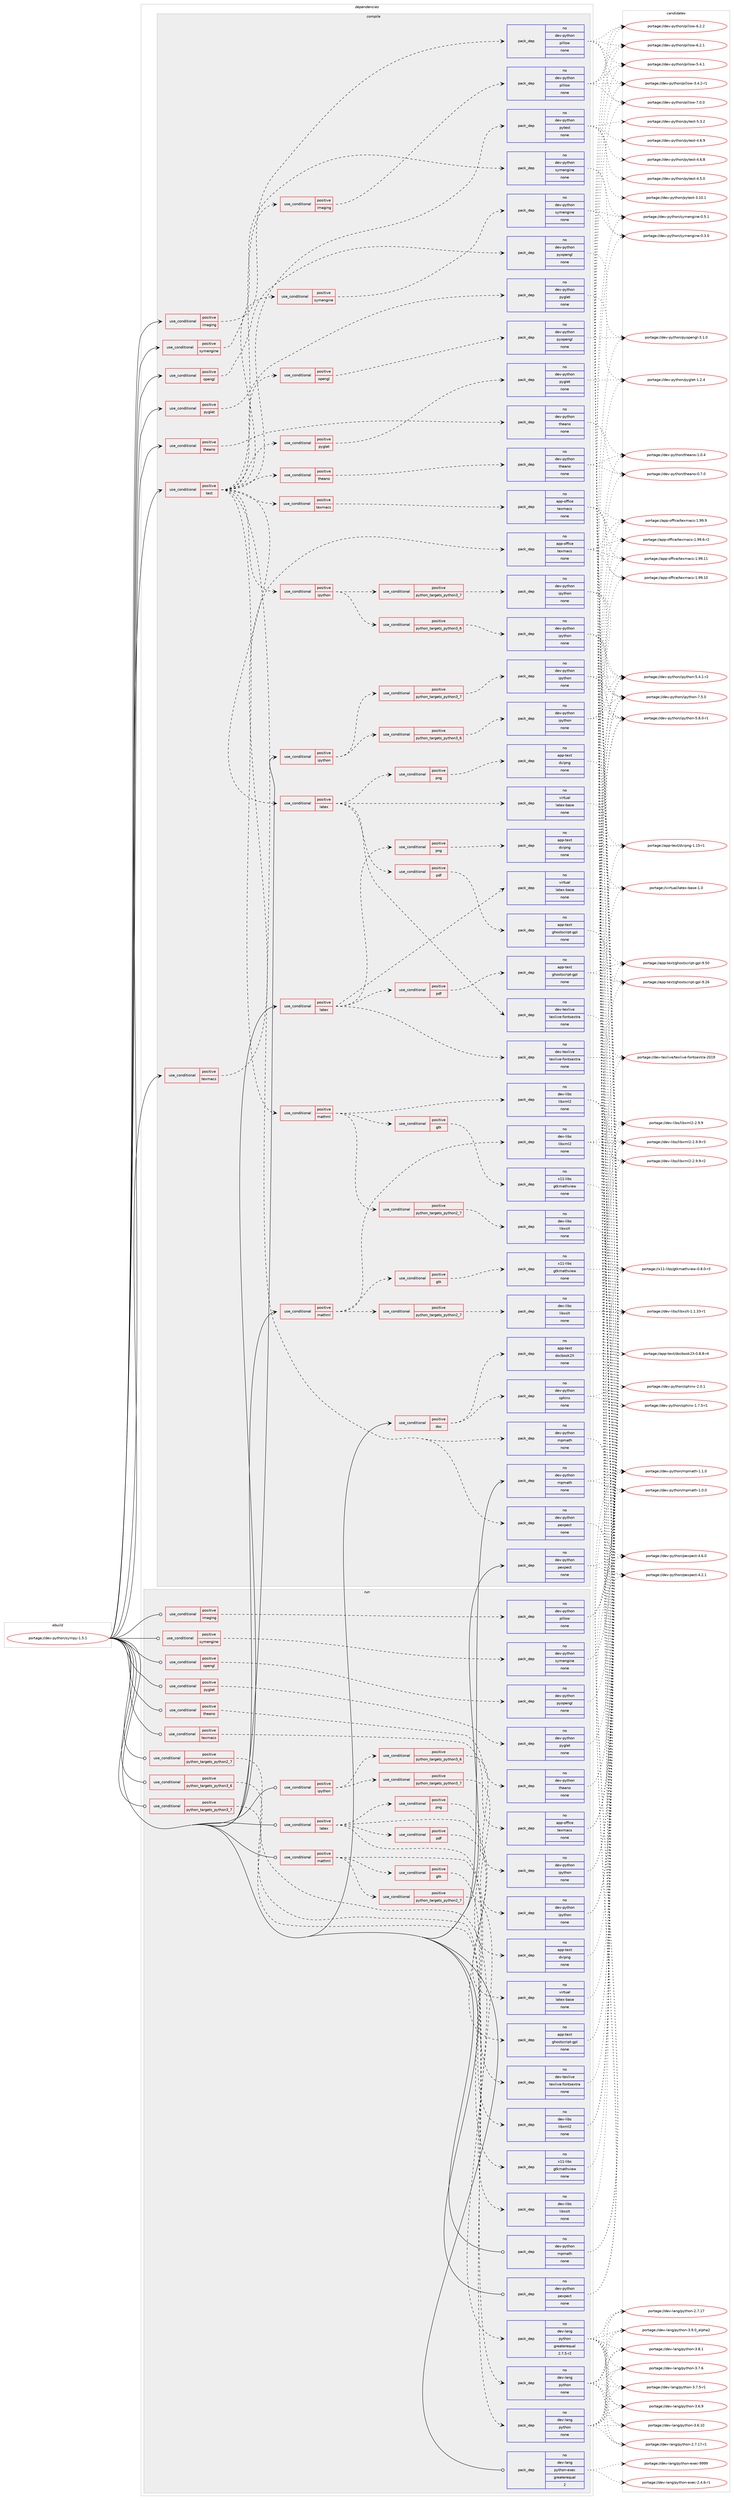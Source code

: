 digraph prolog {

# *************
# Graph options
# *************

newrank=true;
concentrate=true;
compound=true;
graph [rankdir=LR,fontname=Helvetica,fontsize=10,ranksep=1.5];#, ranksep=2.5, nodesep=0.2];
edge  [arrowhead=vee];
node  [fontname=Helvetica,fontsize=10];

# **********
# The ebuild
# **********

subgraph cluster_leftcol {
color=gray;
rank=same;
label=<<i>ebuild</i>>;
id [label="portage://dev-python/sympy-1.5.1", color=red, width=4, href="../dev-python/sympy-1.5.1.svg"];
}

# ****************
# The dependencies
# ****************

subgraph cluster_midcol {
color=gray;
label=<<i>dependencies</i>>;
subgraph cluster_compile {
fillcolor="#eeeeee";
style=filled;
label=<<i>compile</i>>;
subgraph cond104993 {
dependency422720 [label=<<TABLE BORDER="0" CELLBORDER="1" CELLSPACING="0" CELLPADDING="4"><TR><TD ROWSPAN="3" CELLPADDING="10">use_conditional</TD></TR><TR><TD>positive</TD></TR><TR><TD>doc</TD></TR></TABLE>>, shape=none, color=red];
subgraph pack312830 {
dependency422721 [label=<<TABLE BORDER="0" CELLBORDER="1" CELLSPACING="0" CELLPADDING="4" WIDTH="220"><TR><TD ROWSPAN="6" CELLPADDING="30">pack_dep</TD></TR><TR><TD WIDTH="110">no</TD></TR><TR><TD>dev-python</TD></TR><TR><TD>sphinx</TD></TR><TR><TD>none</TD></TR><TR><TD></TD></TR></TABLE>>, shape=none, color=blue];
}
dependency422720:e -> dependency422721:w [weight=20,style="dashed",arrowhead="vee"];
subgraph pack312831 {
dependency422722 [label=<<TABLE BORDER="0" CELLBORDER="1" CELLSPACING="0" CELLPADDING="4" WIDTH="220"><TR><TD ROWSPAN="6" CELLPADDING="30">pack_dep</TD></TR><TR><TD WIDTH="110">no</TD></TR><TR><TD>app-text</TD></TR><TR><TD>docbook2X</TD></TR><TR><TD>none</TD></TR><TR><TD></TD></TR></TABLE>>, shape=none, color=blue];
}
dependency422720:e -> dependency422722:w [weight=20,style="dashed",arrowhead="vee"];
}
id:e -> dependency422720:w [weight=20,style="solid",arrowhead="vee"];
subgraph cond104994 {
dependency422723 [label=<<TABLE BORDER="0" CELLBORDER="1" CELLSPACING="0" CELLPADDING="4"><TR><TD ROWSPAN="3" CELLPADDING="10">use_conditional</TD></TR><TR><TD>positive</TD></TR><TR><TD>imaging</TD></TR></TABLE>>, shape=none, color=red];
subgraph pack312832 {
dependency422724 [label=<<TABLE BORDER="0" CELLBORDER="1" CELLSPACING="0" CELLPADDING="4" WIDTH="220"><TR><TD ROWSPAN="6" CELLPADDING="30">pack_dep</TD></TR><TR><TD WIDTH="110">no</TD></TR><TR><TD>dev-python</TD></TR><TR><TD>pillow</TD></TR><TR><TD>none</TD></TR><TR><TD></TD></TR></TABLE>>, shape=none, color=blue];
}
dependency422723:e -> dependency422724:w [weight=20,style="dashed",arrowhead="vee"];
}
id:e -> dependency422723:w [weight=20,style="solid",arrowhead="vee"];
subgraph cond104995 {
dependency422725 [label=<<TABLE BORDER="0" CELLBORDER="1" CELLSPACING="0" CELLPADDING="4"><TR><TD ROWSPAN="3" CELLPADDING="10">use_conditional</TD></TR><TR><TD>positive</TD></TR><TR><TD>ipython</TD></TR></TABLE>>, shape=none, color=red];
subgraph cond104996 {
dependency422726 [label=<<TABLE BORDER="0" CELLBORDER="1" CELLSPACING="0" CELLPADDING="4"><TR><TD ROWSPAN="3" CELLPADDING="10">use_conditional</TD></TR><TR><TD>positive</TD></TR><TR><TD>python_targets_python3_6</TD></TR></TABLE>>, shape=none, color=red];
subgraph pack312833 {
dependency422727 [label=<<TABLE BORDER="0" CELLBORDER="1" CELLSPACING="0" CELLPADDING="4" WIDTH="220"><TR><TD ROWSPAN="6" CELLPADDING="30">pack_dep</TD></TR><TR><TD WIDTH="110">no</TD></TR><TR><TD>dev-python</TD></TR><TR><TD>ipython</TD></TR><TR><TD>none</TD></TR><TR><TD></TD></TR></TABLE>>, shape=none, color=blue];
}
dependency422726:e -> dependency422727:w [weight=20,style="dashed",arrowhead="vee"];
}
dependency422725:e -> dependency422726:w [weight=20,style="dashed",arrowhead="vee"];
subgraph cond104997 {
dependency422728 [label=<<TABLE BORDER="0" CELLBORDER="1" CELLSPACING="0" CELLPADDING="4"><TR><TD ROWSPAN="3" CELLPADDING="10">use_conditional</TD></TR><TR><TD>positive</TD></TR><TR><TD>python_targets_python3_7</TD></TR></TABLE>>, shape=none, color=red];
subgraph pack312834 {
dependency422729 [label=<<TABLE BORDER="0" CELLBORDER="1" CELLSPACING="0" CELLPADDING="4" WIDTH="220"><TR><TD ROWSPAN="6" CELLPADDING="30">pack_dep</TD></TR><TR><TD WIDTH="110">no</TD></TR><TR><TD>dev-python</TD></TR><TR><TD>ipython</TD></TR><TR><TD>none</TD></TR><TR><TD></TD></TR></TABLE>>, shape=none, color=blue];
}
dependency422728:e -> dependency422729:w [weight=20,style="dashed",arrowhead="vee"];
}
dependency422725:e -> dependency422728:w [weight=20,style="dashed",arrowhead="vee"];
}
id:e -> dependency422725:w [weight=20,style="solid",arrowhead="vee"];
subgraph cond104998 {
dependency422730 [label=<<TABLE BORDER="0" CELLBORDER="1" CELLSPACING="0" CELLPADDING="4"><TR><TD ROWSPAN="3" CELLPADDING="10">use_conditional</TD></TR><TR><TD>positive</TD></TR><TR><TD>latex</TD></TR></TABLE>>, shape=none, color=red];
subgraph pack312835 {
dependency422731 [label=<<TABLE BORDER="0" CELLBORDER="1" CELLSPACING="0" CELLPADDING="4" WIDTH="220"><TR><TD ROWSPAN="6" CELLPADDING="30">pack_dep</TD></TR><TR><TD WIDTH="110">no</TD></TR><TR><TD>virtual</TD></TR><TR><TD>latex-base</TD></TR><TR><TD>none</TD></TR><TR><TD></TD></TR></TABLE>>, shape=none, color=blue];
}
dependency422730:e -> dependency422731:w [weight=20,style="dashed",arrowhead="vee"];
subgraph pack312836 {
dependency422732 [label=<<TABLE BORDER="0" CELLBORDER="1" CELLSPACING="0" CELLPADDING="4" WIDTH="220"><TR><TD ROWSPAN="6" CELLPADDING="30">pack_dep</TD></TR><TR><TD WIDTH="110">no</TD></TR><TR><TD>dev-texlive</TD></TR><TR><TD>texlive-fontsextra</TD></TR><TR><TD>none</TD></TR><TR><TD></TD></TR></TABLE>>, shape=none, color=blue];
}
dependency422730:e -> dependency422732:w [weight=20,style="dashed",arrowhead="vee"];
subgraph cond104999 {
dependency422733 [label=<<TABLE BORDER="0" CELLBORDER="1" CELLSPACING="0" CELLPADDING="4"><TR><TD ROWSPAN="3" CELLPADDING="10">use_conditional</TD></TR><TR><TD>positive</TD></TR><TR><TD>png</TD></TR></TABLE>>, shape=none, color=red];
subgraph pack312837 {
dependency422734 [label=<<TABLE BORDER="0" CELLBORDER="1" CELLSPACING="0" CELLPADDING="4" WIDTH="220"><TR><TD ROWSPAN="6" CELLPADDING="30">pack_dep</TD></TR><TR><TD WIDTH="110">no</TD></TR><TR><TD>app-text</TD></TR><TR><TD>dvipng</TD></TR><TR><TD>none</TD></TR><TR><TD></TD></TR></TABLE>>, shape=none, color=blue];
}
dependency422733:e -> dependency422734:w [weight=20,style="dashed",arrowhead="vee"];
}
dependency422730:e -> dependency422733:w [weight=20,style="dashed",arrowhead="vee"];
subgraph cond105000 {
dependency422735 [label=<<TABLE BORDER="0" CELLBORDER="1" CELLSPACING="0" CELLPADDING="4"><TR><TD ROWSPAN="3" CELLPADDING="10">use_conditional</TD></TR><TR><TD>positive</TD></TR><TR><TD>pdf</TD></TR></TABLE>>, shape=none, color=red];
subgraph pack312838 {
dependency422736 [label=<<TABLE BORDER="0" CELLBORDER="1" CELLSPACING="0" CELLPADDING="4" WIDTH="220"><TR><TD ROWSPAN="6" CELLPADDING="30">pack_dep</TD></TR><TR><TD WIDTH="110">no</TD></TR><TR><TD>app-text</TD></TR><TR><TD>ghostscript-gpl</TD></TR><TR><TD>none</TD></TR><TR><TD></TD></TR></TABLE>>, shape=none, color=blue];
}
dependency422735:e -> dependency422736:w [weight=20,style="dashed",arrowhead="vee"];
}
dependency422730:e -> dependency422735:w [weight=20,style="dashed",arrowhead="vee"];
}
id:e -> dependency422730:w [weight=20,style="solid",arrowhead="vee"];
subgraph cond105001 {
dependency422737 [label=<<TABLE BORDER="0" CELLBORDER="1" CELLSPACING="0" CELLPADDING="4"><TR><TD ROWSPAN="3" CELLPADDING="10">use_conditional</TD></TR><TR><TD>positive</TD></TR><TR><TD>mathml</TD></TR></TABLE>>, shape=none, color=red];
subgraph pack312839 {
dependency422738 [label=<<TABLE BORDER="0" CELLBORDER="1" CELLSPACING="0" CELLPADDING="4" WIDTH="220"><TR><TD ROWSPAN="6" CELLPADDING="30">pack_dep</TD></TR><TR><TD WIDTH="110">no</TD></TR><TR><TD>dev-libs</TD></TR><TR><TD>libxml2</TD></TR><TR><TD>none</TD></TR><TR><TD></TD></TR></TABLE>>, shape=none, color=blue];
}
dependency422737:e -> dependency422738:w [weight=20,style="dashed",arrowhead="vee"];
subgraph cond105002 {
dependency422739 [label=<<TABLE BORDER="0" CELLBORDER="1" CELLSPACING="0" CELLPADDING="4"><TR><TD ROWSPAN="3" CELLPADDING="10">use_conditional</TD></TR><TR><TD>positive</TD></TR><TR><TD>python_targets_python2_7</TD></TR></TABLE>>, shape=none, color=red];
subgraph pack312840 {
dependency422740 [label=<<TABLE BORDER="0" CELLBORDER="1" CELLSPACING="0" CELLPADDING="4" WIDTH="220"><TR><TD ROWSPAN="6" CELLPADDING="30">pack_dep</TD></TR><TR><TD WIDTH="110">no</TD></TR><TR><TD>dev-libs</TD></TR><TR><TD>libxslt</TD></TR><TR><TD>none</TD></TR><TR><TD></TD></TR></TABLE>>, shape=none, color=blue];
}
dependency422739:e -> dependency422740:w [weight=20,style="dashed",arrowhead="vee"];
}
dependency422737:e -> dependency422739:w [weight=20,style="dashed",arrowhead="vee"];
subgraph cond105003 {
dependency422741 [label=<<TABLE BORDER="0" CELLBORDER="1" CELLSPACING="0" CELLPADDING="4"><TR><TD ROWSPAN="3" CELLPADDING="10">use_conditional</TD></TR><TR><TD>positive</TD></TR><TR><TD>gtk</TD></TR></TABLE>>, shape=none, color=red];
subgraph pack312841 {
dependency422742 [label=<<TABLE BORDER="0" CELLBORDER="1" CELLSPACING="0" CELLPADDING="4" WIDTH="220"><TR><TD ROWSPAN="6" CELLPADDING="30">pack_dep</TD></TR><TR><TD WIDTH="110">no</TD></TR><TR><TD>x11-libs</TD></TR><TR><TD>gtkmathview</TD></TR><TR><TD>none</TD></TR><TR><TD></TD></TR></TABLE>>, shape=none, color=blue];
}
dependency422741:e -> dependency422742:w [weight=20,style="dashed",arrowhead="vee"];
}
dependency422737:e -> dependency422741:w [weight=20,style="dashed",arrowhead="vee"];
}
id:e -> dependency422737:w [weight=20,style="solid",arrowhead="vee"];
subgraph cond105004 {
dependency422743 [label=<<TABLE BORDER="0" CELLBORDER="1" CELLSPACING="0" CELLPADDING="4"><TR><TD ROWSPAN="3" CELLPADDING="10">use_conditional</TD></TR><TR><TD>positive</TD></TR><TR><TD>opengl</TD></TR></TABLE>>, shape=none, color=red];
subgraph pack312842 {
dependency422744 [label=<<TABLE BORDER="0" CELLBORDER="1" CELLSPACING="0" CELLPADDING="4" WIDTH="220"><TR><TD ROWSPAN="6" CELLPADDING="30">pack_dep</TD></TR><TR><TD WIDTH="110">no</TD></TR><TR><TD>dev-python</TD></TR><TR><TD>pyopengl</TD></TR><TR><TD>none</TD></TR><TR><TD></TD></TR></TABLE>>, shape=none, color=blue];
}
dependency422743:e -> dependency422744:w [weight=20,style="dashed",arrowhead="vee"];
}
id:e -> dependency422743:w [weight=20,style="solid",arrowhead="vee"];
subgraph cond105005 {
dependency422745 [label=<<TABLE BORDER="0" CELLBORDER="1" CELLSPACING="0" CELLPADDING="4"><TR><TD ROWSPAN="3" CELLPADDING="10">use_conditional</TD></TR><TR><TD>positive</TD></TR><TR><TD>pyglet</TD></TR></TABLE>>, shape=none, color=red];
subgraph pack312843 {
dependency422746 [label=<<TABLE BORDER="0" CELLBORDER="1" CELLSPACING="0" CELLPADDING="4" WIDTH="220"><TR><TD ROWSPAN="6" CELLPADDING="30">pack_dep</TD></TR><TR><TD WIDTH="110">no</TD></TR><TR><TD>dev-python</TD></TR><TR><TD>pyglet</TD></TR><TR><TD>none</TD></TR><TR><TD></TD></TR></TABLE>>, shape=none, color=blue];
}
dependency422745:e -> dependency422746:w [weight=20,style="dashed",arrowhead="vee"];
}
id:e -> dependency422745:w [weight=20,style="solid",arrowhead="vee"];
subgraph cond105006 {
dependency422747 [label=<<TABLE BORDER="0" CELLBORDER="1" CELLSPACING="0" CELLPADDING="4"><TR><TD ROWSPAN="3" CELLPADDING="10">use_conditional</TD></TR><TR><TD>positive</TD></TR><TR><TD>symengine</TD></TR></TABLE>>, shape=none, color=red];
subgraph pack312844 {
dependency422748 [label=<<TABLE BORDER="0" CELLBORDER="1" CELLSPACING="0" CELLPADDING="4" WIDTH="220"><TR><TD ROWSPAN="6" CELLPADDING="30">pack_dep</TD></TR><TR><TD WIDTH="110">no</TD></TR><TR><TD>dev-python</TD></TR><TR><TD>symengine</TD></TR><TR><TD>none</TD></TR><TR><TD></TD></TR></TABLE>>, shape=none, color=blue];
}
dependency422747:e -> dependency422748:w [weight=20,style="dashed",arrowhead="vee"];
}
id:e -> dependency422747:w [weight=20,style="solid",arrowhead="vee"];
subgraph cond105007 {
dependency422749 [label=<<TABLE BORDER="0" CELLBORDER="1" CELLSPACING="0" CELLPADDING="4"><TR><TD ROWSPAN="3" CELLPADDING="10">use_conditional</TD></TR><TR><TD>positive</TD></TR><TR><TD>test</TD></TR></TABLE>>, shape=none, color=red];
subgraph pack312845 {
dependency422750 [label=<<TABLE BORDER="0" CELLBORDER="1" CELLSPACING="0" CELLPADDING="4" WIDTH="220"><TR><TD ROWSPAN="6" CELLPADDING="30">pack_dep</TD></TR><TR><TD WIDTH="110">no</TD></TR><TR><TD>dev-python</TD></TR><TR><TD>mpmath</TD></TR><TR><TD>none</TD></TR><TR><TD></TD></TR></TABLE>>, shape=none, color=blue];
}
dependency422749:e -> dependency422750:w [weight=20,style="dashed",arrowhead="vee"];
subgraph pack312846 {
dependency422751 [label=<<TABLE BORDER="0" CELLBORDER="1" CELLSPACING="0" CELLPADDING="4" WIDTH="220"><TR><TD ROWSPAN="6" CELLPADDING="30">pack_dep</TD></TR><TR><TD WIDTH="110">no</TD></TR><TR><TD>dev-python</TD></TR><TR><TD>pexpect</TD></TR><TR><TD>none</TD></TR><TR><TD></TD></TR></TABLE>>, shape=none, color=blue];
}
dependency422749:e -> dependency422751:w [weight=20,style="dashed",arrowhead="vee"];
subgraph cond105008 {
dependency422752 [label=<<TABLE BORDER="0" CELLBORDER="1" CELLSPACING="0" CELLPADDING="4"><TR><TD ROWSPAN="3" CELLPADDING="10">use_conditional</TD></TR><TR><TD>positive</TD></TR><TR><TD>imaging</TD></TR></TABLE>>, shape=none, color=red];
subgraph pack312847 {
dependency422753 [label=<<TABLE BORDER="0" CELLBORDER="1" CELLSPACING="0" CELLPADDING="4" WIDTH="220"><TR><TD ROWSPAN="6" CELLPADDING="30">pack_dep</TD></TR><TR><TD WIDTH="110">no</TD></TR><TR><TD>dev-python</TD></TR><TR><TD>pillow</TD></TR><TR><TD>none</TD></TR><TR><TD></TD></TR></TABLE>>, shape=none, color=blue];
}
dependency422752:e -> dependency422753:w [weight=20,style="dashed",arrowhead="vee"];
}
dependency422749:e -> dependency422752:w [weight=20,style="dashed",arrowhead="vee"];
subgraph cond105009 {
dependency422754 [label=<<TABLE BORDER="0" CELLBORDER="1" CELLSPACING="0" CELLPADDING="4"><TR><TD ROWSPAN="3" CELLPADDING="10">use_conditional</TD></TR><TR><TD>positive</TD></TR><TR><TD>ipython</TD></TR></TABLE>>, shape=none, color=red];
subgraph cond105010 {
dependency422755 [label=<<TABLE BORDER="0" CELLBORDER="1" CELLSPACING="0" CELLPADDING="4"><TR><TD ROWSPAN="3" CELLPADDING="10">use_conditional</TD></TR><TR><TD>positive</TD></TR><TR><TD>python_targets_python3_6</TD></TR></TABLE>>, shape=none, color=red];
subgraph pack312848 {
dependency422756 [label=<<TABLE BORDER="0" CELLBORDER="1" CELLSPACING="0" CELLPADDING="4" WIDTH="220"><TR><TD ROWSPAN="6" CELLPADDING="30">pack_dep</TD></TR><TR><TD WIDTH="110">no</TD></TR><TR><TD>dev-python</TD></TR><TR><TD>ipython</TD></TR><TR><TD>none</TD></TR><TR><TD></TD></TR></TABLE>>, shape=none, color=blue];
}
dependency422755:e -> dependency422756:w [weight=20,style="dashed",arrowhead="vee"];
}
dependency422754:e -> dependency422755:w [weight=20,style="dashed",arrowhead="vee"];
subgraph cond105011 {
dependency422757 [label=<<TABLE BORDER="0" CELLBORDER="1" CELLSPACING="0" CELLPADDING="4"><TR><TD ROWSPAN="3" CELLPADDING="10">use_conditional</TD></TR><TR><TD>positive</TD></TR><TR><TD>python_targets_python3_7</TD></TR></TABLE>>, shape=none, color=red];
subgraph pack312849 {
dependency422758 [label=<<TABLE BORDER="0" CELLBORDER="1" CELLSPACING="0" CELLPADDING="4" WIDTH="220"><TR><TD ROWSPAN="6" CELLPADDING="30">pack_dep</TD></TR><TR><TD WIDTH="110">no</TD></TR><TR><TD>dev-python</TD></TR><TR><TD>ipython</TD></TR><TR><TD>none</TD></TR><TR><TD></TD></TR></TABLE>>, shape=none, color=blue];
}
dependency422757:e -> dependency422758:w [weight=20,style="dashed",arrowhead="vee"];
}
dependency422754:e -> dependency422757:w [weight=20,style="dashed",arrowhead="vee"];
}
dependency422749:e -> dependency422754:w [weight=20,style="dashed",arrowhead="vee"];
subgraph cond105012 {
dependency422759 [label=<<TABLE BORDER="0" CELLBORDER="1" CELLSPACING="0" CELLPADDING="4"><TR><TD ROWSPAN="3" CELLPADDING="10">use_conditional</TD></TR><TR><TD>positive</TD></TR><TR><TD>latex</TD></TR></TABLE>>, shape=none, color=red];
subgraph pack312850 {
dependency422760 [label=<<TABLE BORDER="0" CELLBORDER="1" CELLSPACING="0" CELLPADDING="4" WIDTH="220"><TR><TD ROWSPAN="6" CELLPADDING="30">pack_dep</TD></TR><TR><TD WIDTH="110">no</TD></TR><TR><TD>virtual</TD></TR><TR><TD>latex-base</TD></TR><TR><TD>none</TD></TR><TR><TD></TD></TR></TABLE>>, shape=none, color=blue];
}
dependency422759:e -> dependency422760:w [weight=20,style="dashed",arrowhead="vee"];
subgraph pack312851 {
dependency422761 [label=<<TABLE BORDER="0" CELLBORDER="1" CELLSPACING="0" CELLPADDING="4" WIDTH="220"><TR><TD ROWSPAN="6" CELLPADDING="30">pack_dep</TD></TR><TR><TD WIDTH="110">no</TD></TR><TR><TD>dev-texlive</TD></TR><TR><TD>texlive-fontsextra</TD></TR><TR><TD>none</TD></TR><TR><TD></TD></TR></TABLE>>, shape=none, color=blue];
}
dependency422759:e -> dependency422761:w [weight=20,style="dashed",arrowhead="vee"];
subgraph cond105013 {
dependency422762 [label=<<TABLE BORDER="0" CELLBORDER="1" CELLSPACING="0" CELLPADDING="4"><TR><TD ROWSPAN="3" CELLPADDING="10">use_conditional</TD></TR><TR><TD>positive</TD></TR><TR><TD>png</TD></TR></TABLE>>, shape=none, color=red];
subgraph pack312852 {
dependency422763 [label=<<TABLE BORDER="0" CELLBORDER="1" CELLSPACING="0" CELLPADDING="4" WIDTH="220"><TR><TD ROWSPAN="6" CELLPADDING="30">pack_dep</TD></TR><TR><TD WIDTH="110">no</TD></TR><TR><TD>app-text</TD></TR><TR><TD>dvipng</TD></TR><TR><TD>none</TD></TR><TR><TD></TD></TR></TABLE>>, shape=none, color=blue];
}
dependency422762:e -> dependency422763:w [weight=20,style="dashed",arrowhead="vee"];
}
dependency422759:e -> dependency422762:w [weight=20,style="dashed",arrowhead="vee"];
subgraph cond105014 {
dependency422764 [label=<<TABLE BORDER="0" CELLBORDER="1" CELLSPACING="0" CELLPADDING="4"><TR><TD ROWSPAN="3" CELLPADDING="10">use_conditional</TD></TR><TR><TD>positive</TD></TR><TR><TD>pdf</TD></TR></TABLE>>, shape=none, color=red];
subgraph pack312853 {
dependency422765 [label=<<TABLE BORDER="0" CELLBORDER="1" CELLSPACING="0" CELLPADDING="4" WIDTH="220"><TR><TD ROWSPAN="6" CELLPADDING="30">pack_dep</TD></TR><TR><TD WIDTH="110">no</TD></TR><TR><TD>app-text</TD></TR><TR><TD>ghostscript-gpl</TD></TR><TR><TD>none</TD></TR><TR><TD></TD></TR></TABLE>>, shape=none, color=blue];
}
dependency422764:e -> dependency422765:w [weight=20,style="dashed",arrowhead="vee"];
}
dependency422759:e -> dependency422764:w [weight=20,style="dashed",arrowhead="vee"];
}
dependency422749:e -> dependency422759:w [weight=20,style="dashed",arrowhead="vee"];
subgraph cond105015 {
dependency422766 [label=<<TABLE BORDER="0" CELLBORDER="1" CELLSPACING="0" CELLPADDING="4"><TR><TD ROWSPAN="3" CELLPADDING="10">use_conditional</TD></TR><TR><TD>positive</TD></TR><TR><TD>mathml</TD></TR></TABLE>>, shape=none, color=red];
subgraph pack312854 {
dependency422767 [label=<<TABLE BORDER="0" CELLBORDER="1" CELLSPACING="0" CELLPADDING="4" WIDTH="220"><TR><TD ROWSPAN="6" CELLPADDING="30">pack_dep</TD></TR><TR><TD WIDTH="110">no</TD></TR><TR><TD>dev-libs</TD></TR><TR><TD>libxml2</TD></TR><TR><TD>none</TD></TR><TR><TD></TD></TR></TABLE>>, shape=none, color=blue];
}
dependency422766:e -> dependency422767:w [weight=20,style="dashed",arrowhead="vee"];
subgraph cond105016 {
dependency422768 [label=<<TABLE BORDER="0" CELLBORDER="1" CELLSPACING="0" CELLPADDING="4"><TR><TD ROWSPAN="3" CELLPADDING="10">use_conditional</TD></TR><TR><TD>positive</TD></TR><TR><TD>python_targets_python2_7</TD></TR></TABLE>>, shape=none, color=red];
subgraph pack312855 {
dependency422769 [label=<<TABLE BORDER="0" CELLBORDER="1" CELLSPACING="0" CELLPADDING="4" WIDTH="220"><TR><TD ROWSPAN="6" CELLPADDING="30">pack_dep</TD></TR><TR><TD WIDTH="110">no</TD></TR><TR><TD>dev-libs</TD></TR><TR><TD>libxslt</TD></TR><TR><TD>none</TD></TR><TR><TD></TD></TR></TABLE>>, shape=none, color=blue];
}
dependency422768:e -> dependency422769:w [weight=20,style="dashed",arrowhead="vee"];
}
dependency422766:e -> dependency422768:w [weight=20,style="dashed",arrowhead="vee"];
subgraph cond105017 {
dependency422770 [label=<<TABLE BORDER="0" CELLBORDER="1" CELLSPACING="0" CELLPADDING="4"><TR><TD ROWSPAN="3" CELLPADDING="10">use_conditional</TD></TR><TR><TD>positive</TD></TR><TR><TD>gtk</TD></TR></TABLE>>, shape=none, color=red];
subgraph pack312856 {
dependency422771 [label=<<TABLE BORDER="0" CELLBORDER="1" CELLSPACING="0" CELLPADDING="4" WIDTH="220"><TR><TD ROWSPAN="6" CELLPADDING="30">pack_dep</TD></TR><TR><TD WIDTH="110">no</TD></TR><TR><TD>x11-libs</TD></TR><TR><TD>gtkmathview</TD></TR><TR><TD>none</TD></TR><TR><TD></TD></TR></TABLE>>, shape=none, color=blue];
}
dependency422770:e -> dependency422771:w [weight=20,style="dashed",arrowhead="vee"];
}
dependency422766:e -> dependency422770:w [weight=20,style="dashed",arrowhead="vee"];
}
dependency422749:e -> dependency422766:w [weight=20,style="dashed",arrowhead="vee"];
subgraph cond105018 {
dependency422772 [label=<<TABLE BORDER="0" CELLBORDER="1" CELLSPACING="0" CELLPADDING="4"><TR><TD ROWSPAN="3" CELLPADDING="10">use_conditional</TD></TR><TR><TD>positive</TD></TR><TR><TD>opengl</TD></TR></TABLE>>, shape=none, color=red];
subgraph pack312857 {
dependency422773 [label=<<TABLE BORDER="0" CELLBORDER="1" CELLSPACING="0" CELLPADDING="4" WIDTH="220"><TR><TD ROWSPAN="6" CELLPADDING="30">pack_dep</TD></TR><TR><TD WIDTH="110">no</TD></TR><TR><TD>dev-python</TD></TR><TR><TD>pyopengl</TD></TR><TR><TD>none</TD></TR><TR><TD></TD></TR></TABLE>>, shape=none, color=blue];
}
dependency422772:e -> dependency422773:w [weight=20,style="dashed",arrowhead="vee"];
}
dependency422749:e -> dependency422772:w [weight=20,style="dashed",arrowhead="vee"];
subgraph cond105019 {
dependency422774 [label=<<TABLE BORDER="0" CELLBORDER="1" CELLSPACING="0" CELLPADDING="4"><TR><TD ROWSPAN="3" CELLPADDING="10">use_conditional</TD></TR><TR><TD>positive</TD></TR><TR><TD>pyglet</TD></TR></TABLE>>, shape=none, color=red];
subgraph pack312858 {
dependency422775 [label=<<TABLE BORDER="0" CELLBORDER="1" CELLSPACING="0" CELLPADDING="4" WIDTH="220"><TR><TD ROWSPAN="6" CELLPADDING="30">pack_dep</TD></TR><TR><TD WIDTH="110">no</TD></TR><TR><TD>dev-python</TD></TR><TR><TD>pyglet</TD></TR><TR><TD>none</TD></TR><TR><TD></TD></TR></TABLE>>, shape=none, color=blue];
}
dependency422774:e -> dependency422775:w [weight=20,style="dashed",arrowhead="vee"];
}
dependency422749:e -> dependency422774:w [weight=20,style="dashed",arrowhead="vee"];
subgraph cond105020 {
dependency422776 [label=<<TABLE BORDER="0" CELLBORDER="1" CELLSPACING="0" CELLPADDING="4"><TR><TD ROWSPAN="3" CELLPADDING="10">use_conditional</TD></TR><TR><TD>positive</TD></TR><TR><TD>symengine</TD></TR></TABLE>>, shape=none, color=red];
subgraph pack312859 {
dependency422777 [label=<<TABLE BORDER="0" CELLBORDER="1" CELLSPACING="0" CELLPADDING="4" WIDTH="220"><TR><TD ROWSPAN="6" CELLPADDING="30">pack_dep</TD></TR><TR><TD WIDTH="110">no</TD></TR><TR><TD>dev-python</TD></TR><TR><TD>symengine</TD></TR><TR><TD>none</TD></TR><TR><TD></TD></TR></TABLE>>, shape=none, color=blue];
}
dependency422776:e -> dependency422777:w [weight=20,style="dashed",arrowhead="vee"];
}
dependency422749:e -> dependency422776:w [weight=20,style="dashed",arrowhead="vee"];
subgraph cond105021 {
dependency422778 [label=<<TABLE BORDER="0" CELLBORDER="1" CELLSPACING="0" CELLPADDING="4"><TR><TD ROWSPAN="3" CELLPADDING="10">use_conditional</TD></TR><TR><TD>positive</TD></TR><TR><TD>texmacs</TD></TR></TABLE>>, shape=none, color=red];
subgraph pack312860 {
dependency422779 [label=<<TABLE BORDER="0" CELLBORDER="1" CELLSPACING="0" CELLPADDING="4" WIDTH="220"><TR><TD ROWSPAN="6" CELLPADDING="30">pack_dep</TD></TR><TR><TD WIDTH="110">no</TD></TR><TR><TD>app-office</TD></TR><TR><TD>texmacs</TD></TR><TR><TD>none</TD></TR><TR><TD></TD></TR></TABLE>>, shape=none, color=blue];
}
dependency422778:e -> dependency422779:w [weight=20,style="dashed",arrowhead="vee"];
}
dependency422749:e -> dependency422778:w [weight=20,style="dashed",arrowhead="vee"];
subgraph cond105022 {
dependency422780 [label=<<TABLE BORDER="0" CELLBORDER="1" CELLSPACING="0" CELLPADDING="4"><TR><TD ROWSPAN="3" CELLPADDING="10">use_conditional</TD></TR><TR><TD>positive</TD></TR><TR><TD>theano</TD></TR></TABLE>>, shape=none, color=red];
subgraph pack312861 {
dependency422781 [label=<<TABLE BORDER="0" CELLBORDER="1" CELLSPACING="0" CELLPADDING="4" WIDTH="220"><TR><TD ROWSPAN="6" CELLPADDING="30">pack_dep</TD></TR><TR><TD WIDTH="110">no</TD></TR><TR><TD>dev-python</TD></TR><TR><TD>theano</TD></TR><TR><TD>none</TD></TR><TR><TD></TD></TR></TABLE>>, shape=none, color=blue];
}
dependency422780:e -> dependency422781:w [weight=20,style="dashed",arrowhead="vee"];
}
dependency422749:e -> dependency422780:w [weight=20,style="dashed",arrowhead="vee"];
subgraph pack312862 {
dependency422782 [label=<<TABLE BORDER="0" CELLBORDER="1" CELLSPACING="0" CELLPADDING="4" WIDTH="220"><TR><TD ROWSPAN="6" CELLPADDING="30">pack_dep</TD></TR><TR><TD WIDTH="110">no</TD></TR><TR><TD>dev-python</TD></TR><TR><TD>pytest</TD></TR><TR><TD>none</TD></TR><TR><TD></TD></TR></TABLE>>, shape=none, color=blue];
}
dependency422749:e -> dependency422782:w [weight=20,style="dashed",arrowhead="vee"];
}
id:e -> dependency422749:w [weight=20,style="solid",arrowhead="vee"];
subgraph cond105023 {
dependency422783 [label=<<TABLE BORDER="0" CELLBORDER="1" CELLSPACING="0" CELLPADDING="4"><TR><TD ROWSPAN="3" CELLPADDING="10">use_conditional</TD></TR><TR><TD>positive</TD></TR><TR><TD>texmacs</TD></TR></TABLE>>, shape=none, color=red];
subgraph pack312863 {
dependency422784 [label=<<TABLE BORDER="0" CELLBORDER="1" CELLSPACING="0" CELLPADDING="4" WIDTH="220"><TR><TD ROWSPAN="6" CELLPADDING="30">pack_dep</TD></TR><TR><TD WIDTH="110">no</TD></TR><TR><TD>app-office</TD></TR><TR><TD>texmacs</TD></TR><TR><TD>none</TD></TR><TR><TD></TD></TR></TABLE>>, shape=none, color=blue];
}
dependency422783:e -> dependency422784:w [weight=20,style="dashed",arrowhead="vee"];
}
id:e -> dependency422783:w [weight=20,style="solid",arrowhead="vee"];
subgraph cond105024 {
dependency422785 [label=<<TABLE BORDER="0" CELLBORDER="1" CELLSPACING="0" CELLPADDING="4"><TR><TD ROWSPAN="3" CELLPADDING="10">use_conditional</TD></TR><TR><TD>positive</TD></TR><TR><TD>theano</TD></TR></TABLE>>, shape=none, color=red];
subgraph pack312864 {
dependency422786 [label=<<TABLE BORDER="0" CELLBORDER="1" CELLSPACING="0" CELLPADDING="4" WIDTH="220"><TR><TD ROWSPAN="6" CELLPADDING="30">pack_dep</TD></TR><TR><TD WIDTH="110">no</TD></TR><TR><TD>dev-python</TD></TR><TR><TD>theano</TD></TR><TR><TD>none</TD></TR><TR><TD></TD></TR></TABLE>>, shape=none, color=blue];
}
dependency422785:e -> dependency422786:w [weight=20,style="dashed",arrowhead="vee"];
}
id:e -> dependency422785:w [weight=20,style="solid",arrowhead="vee"];
subgraph pack312865 {
dependency422787 [label=<<TABLE BORDER="0" CELLBORDER="1" CELLSPACING="0" CELLPADDING="4" WIDTH="220"><TR><TD ROWSPAN="6" CELLPADDING="30">pack_dep</TD></TR><TR><TD WIDTH="110">no</TD></TR><TR><TD>dev-python</TD></TR><TR><TD>mpmath</TD></TR><TR><TD>none</TD></TR><TR><TD></TD></TR></TABLE>>, shape=none, color=blue];
}
id:e -> dependency422787:w [weight=20,style="solid",arrowhead="vee"];
subgraph pack312866 {
dependency422788 [label=<<TABLE BORDER="0" CELLBORDER="1" CELLSPACING="0" CELLPADDING="4" WIDTH="220"><TR><TD ROWSPAN="6" CELLPADDING="30">pack_dep</TD></TR><TR><TD WIDTH="110">no</TD></TR><TR><TD>dev-python</TD></TR><TR><TD>pexpect</TD></TR><TR><TD>none</TD></TR><TR><TD></TD></TR></TABLE>>, shape=none, color=blue];
}
id:e -> dependency422788:w [weight=20,style="solid",arrowhead="vee"];
}
subgraph cluster_compileandrun {
fillcolor="#eeeeee";
style=filled;
label=<<i>compile and run</i>>;
}
subgraph cluster_run {
fillcolor="#eeeeee";
style=filled;
label=<<i>run</i>>;
subgraph cond105025 {
dependency422789 [label=<<TABLE BORDER="0" CELLBORDER="1" CELLSPACING="0" CELLPADDING="4"><TR><TD ROWSPAN="3" CELLPADDING="10">use_conditional</TD></TR><TR><TD>positive</TD></TR><TR><TD>imaging</TD></TR></TABLE>>, shape=none, color=red];
subgraph pack312867 {
dependency422790 [label=<<TABLE BORDER="0" CELLBORDER="1" CELLSPACING="0" CELLPADDING="4" WIDTH="220"><TR><TD ROWSPAN="6" CELLPADDING="30">pack_dep</TD></TR><TR><TD WIDTH="110">no</TD></TR><TR><TD>dev-python</TD></TR><TR><TD>pillow</TD></TR><TR><TD>none</TD></TR><TR><TD></TD></TR></TABLE>>, shape=none, color=blue];
}
dependency422789:e -> dependency422790:w [weight=20,style="dashed",arrowhead="vee"];
}
id:e -> dependency422789:w [weight=20,style="solid",arrowhead="odot"];
subgraph cond105026 {
dependency422791 [label=<<TABLE BORDER="0" CELLBORDER="1" CELLSPACING="0" CELLPADDING="4"><TR><TD ROWSPAN="3" CELLPADDING="10">use_conditional</TD></TR><TR><TD>positive</TD></TR><TR><TD>ipython</TD></TR></TABLE>>, shape=none, color=red];
subgraph cond105027 {
dependency422792 [label=<<TABLE BORDER="0" CELLBORDER="1" CELLSPACING="0" CELLPADDING="4"><TR><TD ROWSPAN="3" CELLPADDING="10">use_conditional</TD></TR><TR><TD>positive</TD></TR><TR><TD>python_targets_python3_6</TD></TR></TABLE>>, shape=none, color=red];
subgraph pack312868 {
dependency422793 [label=<<TABLE BORDER="0" CELLBORDER="1" CELLSPACING="0" CELLPADDING="4" WIDTH="220"><TR><TD ROWSPAN="6" CELLPADDING="30">pack_dep</TD></TR><TR><TD WIDTH="110">no</TD></TR><TR><TD>dev-python</TD></TR><TR><TD>ipython</TD></TR><TR><TD>none</TD></TR><TR><TD></TD></TR></TABLE>>, shape=none, color=blue];
}
dependency422792:e -> dependency422793:w [weight=20,style="dashed",arrowhead="vee"];
}
dependency422791:e -> dependency422792:w [weight=20,style="dashed",arrowhead="vee"];
subgraph cond105028 {
dependency422794 [label=<<TABLE BORDER="0" CELLBORDER="1" CELLSPACING="0" CELLPADDING="4"><TR><TD ROWSPAN="3" CELLPADDING="10">use_conditional</TD></TR><TR><TD>positive</TD></TR><TR><TD>python_targets_python3_7</TD></TR></TABLE>>, shape=none, color=red];
subgraph pack312869 {
dependency422795 [label=<<TABLE BORDER="0" CELLBORDER="1" CELLSPACING="0" CELLPADDING="4" WIDTH="220"><TR><TD ROWSPAN="6" CELLPADDING="30">pack_dep</TD></TR><TR><TD WIDTH="110">no</TD></TR><TR><TD>dev-python</TD></TR><TR><TD>ipython</TD></TR><TR><TD>none</TD></TR><TR><TD></TD></TR></TABLE>>, shape=none, color=blue];
}
dependency422794:e -> dependency422795:w [weight=20,style="dashed",arrowhead="vee"];
}
dependency422791:e -> dependency422794:w [weight=20,style="dashed",arrowhead="vee"];
}
id:e -> dependency422791:w [weight=20,style="solid",arrowhead="odot"];
subgraph cond105029 {
dependency422796 [label=<<TABLE BORDER="0" CELLBORDER="1" CELLSPACING="0" CELLPADDING="4"><TR><TD ROWSPAN="3" CELLPADDING="10">use_conditional</TD></TR><TR><TD>positive</TD></TR><TR><TD>latex</TD></TR></TABLE>>, shape=none, color=red];
subgraph pack312870 {
dependency422797 [label=<<TABLE BORDER="0" CELLBORDER="1" CELLSPACING="0" CELLPADDING="4" WIDTH="220"><TR><TD ROWSPAN="6" CELLPADDING="30">pack_dep</TD></TR><TR><TD WIDTH="110">no</TD></TR><TR><TD>virtual</TD></TR><TR><TD>latex-base</TD></TR><TR><TD>none</TD></TR><TR><TD></TD></TR></TABLE>>, shape=none, color=blue];
}
dependency422796:e -> dependency422797:w [weight=20,style="dashed",arrowhead="vee"];
subgraph pack312871 {
dependency422798 [label=<<TABLE BORDER="0" CELLBORDER="1" CELLSPACING="0" CELLPADDING="4" WIDTH="220"><TR><TD ROWSPAN="6" CELLPADDING="30">pack_dep</TD></TR><TR><TD WIDTH="110">no</TD></TR><TR><TD>dev-texlive</TD></TR><TR><TD>texlive-fontsextra</TD></TR><TR><TD>none</TD></TR><TR><TD></TD></TR></TABLE>>, shape=none, color=blue];
}
dependency422796:e -> dependency422798:w [weight=20,style="dashed",arrowhead="vee"];
subgraph cond105030 {
dependency422799 [label=<<TABLE BORDER="0" CELLBORDER="1" CELLSPACING="0" CELLPADDING="4"><TR><TD ROWSPAN="3" CELLPADDING="10">use_conditional</TD></TR><TR><TD>positive</TD></TR><TR><TD>png</TD></TR></TABLE>>, shape=none, color=red];
subgraph pack312872 {
dependency422800 [label=<<TABLE BORDER="0" CELLBORDER="1" CELLSPACING="0" CELLPADDING="4" WIDTH="220"><TR><TD ROWSPAN="6" CELLPADDING="30">pack_dep</TD></TR><TR><TD WIDTH="110">no</TD></TR><TR><TD>app-text</TD></TR><TR><TD>dvipng</TD></TR><TR><TD>none</TD></TR><TR><TD></TD></TR></TABLE>>, shape=none, color=blue];
}
dependency422799:e -> dependency422800:w [weight=20,style="dashed",arrowhead="vee"];
}
dependency422796:e -> dependency422799:w [weight=20,style="dashed",arrowhead="vee"];
subgraph cond105031 {
dependency422801 [label=<<TABLE BORDER="0" CELLBORDER="1" CELLSPACING="0" CELLPADDING="4"><TR><TD ROWSPAN="3" CELLPADDING="10">use_conditional</TD></TR><TR><TD>positive</TD></TR><TR><TD>pdf</TD></TR></TABLE>>, shape=none, color=red];
subgraph pack312873 {
dependency422802 [label=<<TABLE BORDER="0" CELLBORDER="1" CELLSPACING="0" CELLPADDING="4" WIDTH="220"><TR><TD ROWSPAN="6" CELLPADDING="30">pack_dep</TD></TR><TR><TD WIDTH="110">no</TD></TR><TR><TD>app-text</TD></TR><TR><TD>ghostscript-gpl</TD></TR><TR><TD>none</TD></TR><TR><TD></TD></TR></TABLE>>, shape=none, color=blue];
}
dependency422801:e -> dependency422802:w [weight=20,style="dashed",arrowhead="vee"];
}
dependency422796:e -> dependency422801:w [weight=20,style="dashed",arrowhead="vee"];
}
id:e -> dependency422796:w [weight=20,style="solid",arrowhead="odot"];
subgraph cond105032 {
dependency422803 [label=<<TABLE BORDER="0" CELLBORDER="1" CELLSPACING="0" CELLPADDING="4"><TR><TD ROWSPAN="3" CELLPADDING="10">use_conditional</TD></TR><TR><TD>positive</TD></TR><TR><TD>mathml</TD></TR></TABLE>>, shape=none, color=red];
subgraph pack312874 {
dependency422804 [label=<<TABLE BORDER="0" CELLBORDER="1" CELLSPACING="0" CELLPADDING="4" WIDTH="220"><TR><TD ROWSPAN="6" CELLPADDING="30">pack_dep</TD></TR><TR><TD WIDTH="110">no</TD></TR><TR><TD>dev-libs</TD></TR><TR><TD>libxml2</TD></TR><TR><TD>none</TD></TR><TR><TD></TD></TR></TABLE>>, shape=none, color=blue];
}
dependency422803:e -> dependency422804:w [weight=20,style="dashed",arrowhead="vee"];
subgraph cond105033 {
dependency422805 [label=<<TABLE BORDER="0" CELLBORDER="1" CELLSPACING="0" CELLPADDING="4"><TR><TD ROWSPAN="3" CELLPADDING="10">use_conditional</TD></TR><TR><TD>positive</TD></TR><TR><TD>python_targets_python2_7</TD></TR></TABLE>>, shape=none, color=red];
subgraph pack312875 {
dependency422806 [label=<<TABLE BORDER="0" CELLBORDER="1" CELLSPACING="0" CELLPADDING="4" WIDTH="220"><TR><TD ROWSPAN="6" CELLPADDING="30">pack_dep</TD></TR><TR><TD WIDTH="110">no</TD></TR><TR><TD>dev-libs</TD></TR><TR><TD>libxslt</TD></TR><TR><TD>none</TD></TR><TR><TD></TD></TR></TABLE>>, shape=none, color=blue];
}
dependency422805:e -> dependency422806:w [weight=20,style="dashed",arrowhead="vee"];
}
dependency422803:e -> dependency422805:w [weight=20,style="dashed",arrowhead="vee"];
subgraph cond105034 {
dependency422807 [label=<<TABLE BORDER="0" CELLBORDER="1" CELLSPACING="0" CELLPADDING="4"><TR><TD ROWSPAN="3" CELLPADDING="10">use_conditional</TD></TR><TR><TD>positive</TD></TR><TR><TD>gtk</TD></TR></TABLE>>, shape=none, color=red];
subgraph pack312876 {
dependency422808 [label=<<TABLE BORDER="0" CELLBORDER="1" CELLSPACING="0" CELLPADDING="4" WIDTH="220"><TR><TD ROWSPAN="6" CELLPADDING="30">pack_dep</TD></TR><TR><TD WIDTH="110">no</TD></TR><TR><TD>x11-libs</TD></TR><TR><TD>gtkmathview</TD></TR><TR><TD>none</TD></TR><TR><TD></TD></TR></TABLE>>, shape=none, color=blue];
}
dependency422807:e -> dependency422808:w [weight=20,style="dashed",arrowhead="vee"];
}
dependency422803:e -> dependency422807:w [weight=20,style="dashed",arrowhead="vee"];
}
id:e -> dependency422803:w [weight=20,style="solid",arrowhead="odot"];
subgraph cond105035 {
dependency422809 [label=<<TABLE BORDER="0" CELLBORDER="1" CELLSPACING="0" CELLPADDING="4"><TR><TD ROWSPAN="3" CELLPADDING="10">use_conditional</TD></TR><TR><TD>positive</TD></TR><TR><TD>opengl</TD></TR></TABLE>>, shape=none, color=red];
subgraph pack312877 {
dependency422810 [label=<<TABLE BORDER="0" CELLBORDER="1" CELLSPACING="0" CELLPADDING="4" WIDTH="220"><TR><TD ROWSPAN="6" CELLPADDING="30">pack_dep</TD></TR><TR><TD WIDTH="110">no</TD></TR><TR><TD>dev-python</TD></TR><TR><TD>pyopengl</TD></TR><TR><TD>none</TD></TR><TR><TD></TD></TR></TABLE>>, shape=none, color=blue];
}
dependency422809:e -> dependency422810:w [weight=20,style="dashed",arrowhead="vee"];
}
id:e -> dependency422809:w [weight=20,style="solid",arrowhead="odot"];
subgraph cond105036 {
dependency422811 [label=<<TABLE BORDER="0" CELLBORDER="1" CELLSPACING="0" CELLPADDING="4"><TR><TD ROWSPAN="3" CELLPADDING="10">use_conditional</TD></TR><TR><TD>positive</TD></TR><TR><TD>pyglet</TD></TR></TABLE>>, shape=none, color=red];
subgraph pack312878 {
dependency422812 [label=<<TABLE BORDER="0" CELLBORDER="1" CELLSPACING="0" CELLPADDING="4" WIDTH="220"><TR><TD ROWSPAN="6" CELLPADDING="30">pack_dep</TD></TR><TR><TD WIDTH="110">no</TD></TR><TR><TD>dev-python</TD></TR><TR><TD>pyglet</TD></TR><TR><TD>none</TD></TR><TR><TD></TD></TR></TABLE>>, shape=none, color=blue];
}
dependency422811:e -> dependency422812:w [weight=20,style="dashed",arrowhead="vee"];
}
id:e -> dependency422811:w [weight=20,style="solid",arrowhead="odot"];
subgraph cond105037 {
dependency422813 [label=<<TABLE BORDER="0" CELLBORDER="1" CELLSPACING="0" CELLPADDING="4"><TR><TD ROWSPAN="3" CELLPADDING="10">use_conditional</TD></TR><TR><TD>positive</TD></TR><TR><TD>python_targets_python2_7</TD></TR></TABLE>>, shape=none, color=red];
subgraph pack312879 {
dependency422814 [label=<<TABLE BORDER="0" CELLBORDER="1" CELLSPACING="0" CELLPADDING="4" WIDTH="220"><TR><TD ROWSPAN="6" CELLPADDING="30">pack_dep</TD></TR><TR><TD WIDTH="110">no</TD></TR><TR><TD>dev-lang</TD></TR><TR><TD>python</TD></TR><TR><TD>greaterequal</TD></TR><TR><TD>2.7.5-r2</TD></TR></TABLE>>, shape=none, color=blue];
}
dependency422813:e -> dependency422814:w [weight=20,style="dashed",arrowhead="vee"];
}
id:e -> dependency422813:w [weight=20,style="solid",arrowhead="odot"];
subgraph cond105038 {
dependency422815 [label=<<TABLE BORDER="0" CELLBORDER="1" CELLSPACING="0" CELLPADDING="4"><TR><TD ROWSPAN="3" CELLPADDING="10">use_conditional</TD></TR><TR><TD>positive</TD></TR><TR><TD>python_targets_python3_6</TD></TR></TABLE>>, shape=none, color=red];
subgraph pack312880 {
dependency422816 [label=<<TABLE BORDER="0" CELLBORDER="1" CELLSPACING="0" CELLPADDING="4" WIDTH="220"><TR><TD ROWSPAN="6" CELLPADDING="30">pack_dep</TD></TR><TR><TD WIDTH="110">no</TD></TR><TR><TD>dev-lang</TD></TR><TR><TD>python</TD></TR><TR><TD>none</TD></TR><TR><TD></TD></TR></TABLE>>, shape=none, color=blue];
}
dependency422815:e -> dependency422816:w [weight=20,style="dashed",arrowhead="vee"];
}
id:e -> dependency422815:w [weight=20,style="solid",arrowhead="odot"];
subgraph cond105039 {
dependency422817 [label=<<TABLE BORDER="0" CELLBORDER="1" CELLSPACING="0" CELLPADDING="4"><TR><TD ROWSPAN="3" CELLPADDING="10">use_conditional</TD></TR><TR><TD>positive</TD></TR><TR><TD>python_targets_python3_7</TD></TR></TABLE>>, shape=none, color=red];
subgraph pack312881 {
dependency422818 [label=<<TABLE BORDER="0" CELLBORDER="1" CELLSPACING="0" CELLPADDING="4" WIDTH="220"><TR><TD ROWSPAN="6" CELLPADDING="30">pack_dep</TD></TR><TR><TD WIDTH="110">no</TD></TR><TR><TD>dev-lang</TD></TR><TR><TD>python</TD></TR><TR><TD>none</TD></TR><TR><TD></TD></TR></TABLE>>, shape=none, color=blue];
}
dependency422817:e -> dependency422818:w [weight=20,style="dashed",arrowhead="vee"];
}
id:e -> dependency422817:w [weight=20,style="solid",arrowhead="odot"];
subgraph cond105040 {
dependency422819 [label=<<TABLE BORDER="0" CELLBORDER="1" CELLSPACING="0" CELLPADDING="4"><TR><TD ROWSPAN="3" CELLPADDING="10">use_conditional</TD></TR><TR><TD>positive</TD></TR><TR><TD>symengine</TD></TR></TABLE>>, shape=none, color=red];
subgraph pack312882 {
dependency422820 [label=<<TABLE BORDER="0" CELLBORDER="1" CELLSPACING="0" CELLPADDING="4" WIDTH="220"><TR><TD ROWSPAN="6" CELLPADDING="30">pack_dep</TD></TR><TR><TD WIDTH="110">no</TD></TR><TR><TD>dev-python</TD></TR><TR><TD>symengine</TD></TR><TR><TD>none</TD></TR><TR><TD></TD></TR></TABLE>>, shape=none, color=blue];
}
dependency422819:e -> dependency422820:w [weight=20,style="dashed",arrowhead="vee"];
}
id:e -> dependency422819:w [weight=20,style="solid",arrowhead="odot"];
subgraph cond105041 {
dependency422821 [label=<<TABLE BORDER="0" CELLBORDER="1" CELLSPACING="0" CELLPADDING="4"><TR><TD ROWSPAN="3" CELLPADDING="10">use_conditional</TD></TR><TR><TD>positive</TD></TR><TR><TD>texmacs</TD></TR></TABLE>>, shape=none, color=red];
subgraph pack312883 {
dependency422822 [label=<<TABLE BORDER="0" CELLBORDER="1" CELLSPACING="0" CELLPADDING="4" WIDTH="220"><TR><TD ROWSPAN="6" CELLPADDING="30">pack_dep</TD></TR><TR><TD WIDTH="110">no</TD></TR><TR><TD>app-office</TD></TR><TR><TD>texmacs</TD></TR><TR><TD>none</TD></TR><TR><TD></TD></TR></TABLE>>, shape=none, color=blue];
}
dependency422821:e -> dependency422822:w [weight=20,style="dashed",arrowhead="vee"];
}
id:e -> dependency422821:w [weight=20,style="solid",arrowhead="odot"];
subgraph cond105042 {
dependency422823 [label=<<TABLE BORDER="0" CELLBORDER="1" CELLSPACING="0" CELLPADDING="4"><TR><TD ROWSPAN="3" CELLPADDING="10">use_conditional</TD></TR><TR><TD>positive</TD></TR><TR><TD>theano</TD></TR></TABLE>>, shape=none, color=red];
subgraph pack312884 {
dependency422824 [label=<<TABLE BORDER="0" CELLBORDER="1" CELLSPACING="0" CELLPADDING="4" WIDTH="220"><TR><TD ROWSPAN="6" CELLPADDING="30">pack_dep</TD></TR><TR><TD WIDTH="110">no</TD></TR><TR><TD>dev-python</TD></TR><TR><TD>theano</TD></TR><TR><TD>none</TD></TR><TR><TD></TD></TR></TABLE>>, shape=none, color=blue];
}
dependency422823:e -> dependency422824:w [weight=20,style="dashed",arrowhead="vee"];
}
id:e -> dependency422823:w [weight=20,style="solid",arrowhead="odot"];
subgraph pack312885 {
dependency422825 [label=<<TABLE BORDER="0" CELLBORDER="1" CELLSPACING="0" CELLPADDING="4" WIDTH="220"><TR><TD ROWSPAN="6" CELLPADDING="30">pack_dep</TD></TR><TR><TD WIDTH="110">no</TD></TR><TR><TD>dev-lang</TD></TR><TR><TD>python-exec</TD></TR><TR><TD>greaterequal</TD></TR><TR><TD>2</TD></TR></TABLE>>, shape=none, color=blue];
}
id:e -> dependency422825:w [weight=20,style="solid",arrowhead="odot"];
subgraph pack312886 {
dependency422826 [label=<<TABLE BORDER="0" CELLBORDER="1" CELLSPACING="0" CELLPADDING="4" WIDTH="220"><TR><TD ROWSPAN="6" CELLPADDING="30">pack_dep</TD></TR><TR><TD WIDTH="110">no</TD></TR><TR><TD>dev-python</TD></TR><TR><TD>mpmath</TD></TR><TR><TD>none</TD></TR><TR><TD></TD></TR></TABLE>>, shape=none, color=blue];
}
id:e -> dependency422826:w [weight=20,style="solid",arrowhead="odot"];
subgraph pack312887 {
dependency422827 [label=<<TABLE BORDER="0" CELLBORDER="1" CELLSPACING="0" CELLPADDING="4" WIDTH="220"><TR><TD ROWSPAN="6" CELLPADDING="30">pack_dep</TD></TR><TR><TD WIDTH="110">no</TD></TR><TR><TD>dev-python</TD></TR><TR><TD>pexpect</TD></TR><TR><TD>none</TD></TR><TR><TD></TD></TR></TABLE>>, shape=none, color=blue];
}
id:e -> dependency422827:w [weight=20,style="solid",arrowhead="odot"];
}
}

# **************
# The candidates
# **************

subgraph cluster_choices {
rank=same;
color=gray;
label=<<i>candidates</i>>;

subgraph choice312830 {
color=black;
nodesep=1;
choice1001011184511212111610411111047115112104105110120455046484649 [label="portage://dev-python/sphinx-2.0.1", color=red, width=4,href="../dev-python/sphinx-2.0.1.svg"];
choice10010111845112121116104111110471151121041051101204549465546534511449 [label="portage://dev-python/sphinx-1.7.5-r1", color=red, width=4,href="../dev-python/sphinx-1.7.5-r1.svg"];
dependency422721:e -> choice1001011184511212111610411111047115112104105110120455046484649:w [style=dotted,weight="100"];
dependency422721:e -> choice10010111845112121116104111110471151121041051101204549465546534511449:w [style=dotted,weight="100"];
}
subgraph choice312831 {
color=black;
nodesep=1;
choice971121124511610112011647100111999811111110750884548465646564511452 [label="portage://app-text/docbook2X-0.8.8-r4", color=red, width=4,href="../app-text/docbook2X-0.8.8-r4.svg"];
dependency422722:e -> choice971121124511610112011647100111999811111110750884548465646564511452:w [style=dotted,weight="100"];
}
subgraph choice312832 {
color=black;
nodesep=1;
choice1001011184511212111610411111047112105108108111119455546484648 [label="portage://dev-python/pillow-7.0.0", color=red, width=4,href="../dev-python/pillow-7.0.0.svg"];
choice1001011184511212111610411111047112105108108111119455446504650 [label="portage://dev-python/pillow-6.2.2", color=red, width=4,href="../dev-python/pillow-6.2.2.svg"];
choice1001011184511212111610411111047112105108108111119455446504649 [label="portage://dev-python/pillow-6.2.1", color=red, width=4,href="../dev-python/pillow-6.2.1.svg"];
choice1001011184511212111610411111047112105108108111119455346524649 [label="portage://dev-python/pillow-5.4.1", color=red, width=4,href="../dev-python/pillow-5.4.1.svg"];
choice10010111845112121116104111110471121051081081111194551465246504511449 [label="portage://dev-python/pillow-3.4.2-r1", color=red, width=4,href="../dev-python/pillow-3.4.2-r1.svg"];
dependency422724:e -> choice1001011184511212111610411111047112105108108111119455546484648:w [style=dotted,weight="100"];
dependency422724:e -> choice1001011184511212111610411111047112105108108111119455446504650:w [style=dotted,weight="100"];
dependency422724:e -> choice1001011184511212111610411111047112105108108111119455446504649:w [style=dotted,weight="100"];
dependency422724:e -> choice1001011184511212111610411111047112105108108111119455346524649:w [style=dotted,weight="100"];
dependency422724:e -> choice10010111845112121116104111110471121051081081111194551465246504511449:w [style=dotted,weight="100"];
}
subgraph choice312833 {
color=black;
nodesep=1;
choice1001011184511212111610411111047105112121116104111110455546534648 [label="portage://dev-python/ipython-7.5.0", color=red, width=4,href="../dev-python/ipython-7.5.0.svg"];
choice10010111845112121116104111110471051121211161041111104553465646484511449 [label="portage://dev-python/ipython-5.8.0-r1", color=red, width=4,href="../dev-python/ipython-5.8.0-r1.svg"];
choice10010111845112121116104111110471051121211161041111104553465246494511450 [label="portage://dev-python/ipython-5.4.1-r2", color=red, width=4,href="../dev-python/ipython-5.4.1-r2.svg"];
dependency422727:e -> choice1001011184511212111610411111047105112121116104111110455546534648:w [style=dotted,weight="100"];
dependency422727:e -> choice10010111845112121116104111110471051121211161041111104553465646484511449:w [style=dotted,weight="100"];
dependency422727:e -> choice10010111845112121116104111110471051121211161041111104553465246494511450:w [style=dotted,weight="100"];
}
subgraph choice312834 {
color=black;
nodesep=1;
choice1001011184511212111610411111047105112121116104111110455546534648 [label="portage://dev-python/ipython-7.5.0", color=red, width=4,href="../dev-python/ipython-7.5.0.svg"];
choice10010111845112121116104111110471051121211161041111104553465646484511449 [label="portage://dev-python/ipython-5.8.0-r1", color=red, width=4,href="../dev-python/ipython-5.8.0-r1.svg"];
choice10010111845112121116104111110471051121211161041111104553465246494511450 [label="portage://dev-python/ipython-5.4.1-r2", color=red, width=4,href="../dev-python/ipython-5.4.1-r2.svg"];
dependency422729:e -> choice1001011184511212111610411111047105112121116104111110455546534648:w [style=dotted,weight="100"];
dependency422729:e -> choice10010111845112121116104111110471051121211161041111104553465646484511449:w [style=dotted,weight="100"];
dependency422729:e -> choice10010111845112121116104111110471051121211161041111104553465246494511450:w [style=dotted,weight="100"];
}
subgraph choice312835 {
color=black;
nodesep=1;
choice11810511411611797108471089711610112045989711510145494648 [label="portage://virtual/latex-base-1.0", color=red, width=4,href="../virtual/latex-base-1.0.svg"];
dependency422731:e -> choice11810511411611797108471089711610112045989711510145494648:w [style=dotted,weight="100"];
}
subgraph choice312836 {
color=black;
nodesep=1;
choice100101118451161011201081051181014711610112010810511810145102111110116115101120116114974550484957 [label="portage://dev-texlive/texlive-fontsextra-2019", color=red, width=4,href="../dev-texlive/texlive-fontsextra-2019.svg"];
dependency422732:e -> choice100101118451161011201081051181014711610112010810511810145102111110116115101120116114974550484957:w [style=dotted,weight="100"];
}
subgraph choice312837 {
color=black;
nodesep=1;
choice97112112451161011201164710011810511211010345494649534511449 [label="portage://app-text/dvipng-1.15-r1", color=red, width=4,href="../app-text/dvipng-1.15-r1.svg"];
dependency422734:e -> choice97112112451161011201164710011810511211010345494649534511449:w [style=dotted,weight="100"];
}
subgraph choice312838 {
color=black;
nodesep=1;
choice97112112451161011201164710310411111511611599114105112116451031121084557465348 [label="portage://app-text/ghostscript-gpl-9.50", color=red, width=4,href="../app-text/ghostscript-gpl-9.50.svg"];
choice97112112451161011201164710310411111511611599114105112116451031121084557465054 [label="portage://app-text/ghostscript-gpl-9.26", color=red, width=4,href="../app-text/ghostscript-gpl-9.26.svg"];
dependency422736:e -> choice97112112451161011201164710310411111511611599114105112116451031121084557465348:w [style=dotted,weight="100"];
dependency422736:e -> choice97112112451161011201164710310411111511611599114105112116451031121084557465054:w [style=dotted,weight="100"];
}
subgraph choice312839 {
color=black;
nodesep=1;
choice10010111845108105981154710810598120109108504550465746574511451 [label="portage://dev-libs/libxml2-2.9.9-r3", color=red, width=4,href="../dev-libs/libxml2-2.9.9-r3.svg"];
choice10010111845108105981154710810598120109108504550465746574511450 [label="portage://dev-libs/libxml2-2.9.9-r2", color=red, width=4,href="../dev-libs/libxml2-2.9.9-r2.svg"];
choice1001011184510810598115471081059812010910850455046574657 [label="portage://dev-libs/libxml2-2.9.9", color=red, width=4,href="../dev-libs/libxml2-2.9.9.svg"];
dependency422738:e -> choice10010111845108105981154710810598120109108504550465746574511451:w [style=dotted,weight="100"];
dependency422738:e -> choice10010111845108105981154710810598120109108504550465746574511450:w [style=dotted,weight="100"];
dependency422738:e -> choice1001011184510810598115471081059812010910850455046574657:w [style=dotted,weight="100"];
}
subgraph choice312840 {
color=black;
nodesep=1;
choice10010111845108105981154710810598120115108116454946494651514511449 [label="portage://dev-libs/libxslt-1.1.33-r1", color=red, width=4,href="../dev-libs/libxslt-1.1.33-r1.svg"];
dependency422740:e -> choice10010111845108105981154710810598120115108116454946494651514511449:w [style=dotted,weight="100"];
}
subgraph choice312841 {
color=black;
nodesep=1;
choice1204949451081059811547103116107109971161041181051011194548465646484511451 [label="portage://x11-libs/gtkmathview-0.8.0-r3", color=red, width=4,href="../x11-libs/gtkmathview-0.8.0-r3.svg"];
dependency422742:e -> choice1204949451081059811547103116107109971161041181051011194548465646484511451:w [style=dotted,weight="100"];
}
subgraph choice312842 {
color=black;
nodesep=1;
choice1001011184511212111610411111047112121111112101110103108455146494648 [label="portage://dev-python/pyopengl-3.1.0", color=red, width=4,href="../dev-python/pyopengl-3.1.0.svg"];
dependency422744:e -> choice1001011184511212111610411111047112121111112101110103108455146494648:w [style=dotted,weight="100"];
}
subgraph choice312843 {
color=black;
nodesep=1;
choice1001011184511212111610411111047112121103108101116454946504652 [label="portage://dev-python/pyglet-1.2.4", color=red, width=4,href="../dev-python/pyglet-1.2.4.svg"];
dependency422746:e -> choice1001011184511212111610411111047112121103108101116454946504652:w [style=dotted,weight="100"];
}
subgraph choice312844 {
color=black;
nodesep=1;
choice1001011184511212111610411111047115121109101110103105110101454846534649 [label="portage://dev-python/symengine-0.5.1", color=red, width=4,href="../dev-python/symengine-0.5.1.svg"];
choice1001011184511212111610411111047115121109101110103105110101454846514648 [label="portage://dev-python/symengine-0.3.0", color=red, width=4,href="../dev-python/symengine-0.3.0.svg"];
dependency422748:e -> choice1001011184511212111610411111047115121109101110103105110101454846534649:w [style=dotted,weight="100"];
dependency422748:e -> choice1001011184511212111610411111047115121109101110103105110101454846514648:w [style=dotted,weight="100"];
}
subgraph choice312845 {
color=black;
nodesep=1;
choice100101118451121211161041111104710911210997116104454946494648 [label="portage://dev-python/mpmath-1.1.0", color=red, width=4,href="../dev-python/mpmath-1.1.0.svg"];
choice100101118451121211161041111104710911210997116104454946484648 [label="portage://dev-python/mpmath-1.0.0", color=red, width=4,href="../dev-python/mpmath-1.0.0.svg"];
dependency422750:e -> choice100101118451121211161041111104710911210997116104454946494648:w [style=dotted,weight="100"];
dependency422750:e -> choice100101118451121211161041111104710911210997116104454946484648:w [style=dotted,weight="100"];
}
subgraph choice312846 {
color=black;
nodesep=1;
choice100101118451121211161041111104711210112011210199116455246544648 [label="portage://dev-python/pexpect-4.6.0", color=red, width=4,href="../dev-python/pexpect-4.6.0.svg"];
choice100101118451121211161041111104711210112011210199116455246504649 [label="portage://dev-python/pexpect-4.2.1", color=red, width=4,href="../dev-python/pexpect-4.2.1.svg"];
dependency422751:e -> choice100101118451121211161041111104711210112011210199116455246544648:w [style=dotted,weight="100"];
dependency422751:e -> choice100101118451121211161041111104711210112011210199116455246504649:w [style=dotted,weight="100"];
}
subgraph choice312847 {
color=black;
nodesep=1;
choice1001011184511212111610411111047112105108108111119455546484648 [label="portage://dev-python/pillow-7.0.0", color=red, width=4,href="../dev-python/pillow-7.0.0.svg"];
choice1001011184511212111610411111047112105108108111119455446504650 [label="portage://dev-python/pillow-6.2.2", color=red, width=4,href="../dev-python/pillow-6.2.2.svg"];
choice1001011184511212111610411111047112105108108111119455446504649 [label="portage://dev-python/pillow-6.2.1", color=red, width=4,href="../dev-python/pillow-6.2.1.svg"];
choice1001011184511212111610411111047112105108108111119455346524649 [label="portage://dev-python/pillow-5.4.1", color=red, width=4,href="../dev-python/pillow-5.4.1.svg"];
choice10010111845112121116104111110471121051081081111194551465246504511449 [label="portage://dev-python/pillow-3.4.2-r1", color=red, width=4,href="../dev-python/pillow-3.4.2-r1.svg"];
dependency422753:e -> choice1001011184511212111610411111047112105108108111119455546484648:w [style=dotted,weight="100"];
dependency422753:e -> choice1001011184511212111610411111047112105108108111119455446504650:w [style=dotted,weight="100"];
dependency422753:e -> choice1001011184511212111610411111047112105108108111119455446504649:w [style=dotted,weight="100"];
dependency422753:e -> choice1001011184511212111610411111047112105108108111119455346524649:w [style=dotted,weight="100"];
dependency422753:e -> choice10010111845112121116104111110471121051081081111194551465246504511449:w [style=dotted,weight="100"];
}
subgraph choice312848 {
color=black;
nodesep=1;
choice1001011184511212111610411111047105112121116104111110455546534648 [label="portage://dev-python/ipython-7.5.0", color=red, width=4,href="../dev-python/ipython-7.5.0.svg"];
choice10010111845112121116104111110471051121211161041111104553465646484511449 [label="portage://dev-python/ipython-5.8.0-r1", color=red, width=4,href="../dev-python/ipython-5.8.0-r1.svg"];
choice10010111845112121116104111110471051121211161041111104553465246494511450 [label="portage://dev-python/ipython-5.4.1-r2", color=red, width=4,href="../dev-python/ipython-5.4.1-r2.svg"];
dependency422756:e -> choice1001011184511212111610411111047105112121116104111110455546534648:w [style=dotted,weight="100"];
dependency422756:e -> choice10010111845112121116104111110471051121211161041111104553465646484511449:w [style=dotted,weight="100"];
dependency422756:e -> choice10010111845112121116104111110471051121211161041111104553465246494511450:w [style=dotted,weight="100"];
}
subgraph choice312849 {
color=black;
nodesep=1;
choice1001011184511212111610411111047105112121116104111110455546534648 [label="portage://dev-python/ipython-7.5.0", color=red, width=4,href="../dev-python/ipython-7.5.0.svg"];
choice10010111845112121116104111110471051121211161041111104553465646484511449 [label="portage://dev-python/ipython-5.8.0-r1", color=red, width=4,href="../dev-python/ipython-5.8.0-r1.svg"];
choice10010111845112121116104111110471051121211161041111104553465246494511450 [label="portage://dev-python/ipython-5.4.1-r2", color=red, width=4,href="../dev-python/ipython-5.4.1-r2.svg"];
dependency422758:e -> choice1001011184511212111610411111047105112121116104111110455546534648:w [style=dotted,weight="100"];
dependency422758:e -> choice10010111845112121116104111110471051121211161041111104553465646484511449:w [style=dotted,weight="100"];
dependency422758:e -> choice10010111845112121116104111110471051121211161041111104553465246494511450:w [style=dotted,weight="100"];
}
subgraph choice312850 {
color=black;
nodesep=1;
choice11810511411611797108471089711610112045989711510145494648 [label="portage://virtual/latex-base-1.0", color=red, width=4,href="../virtual/latex-base-1.0.svg"];
dependency422760:e -> choice11810511411611797108471089711610112045989711510145494648:w [style=dotted,weight="100"];
}
subgraph choice312851 {
color=black;
nodesep=1;
choice100101118451161011201081051181014711610112010810511810145102111110116115101120116114974550484957 [label="portage://dev-texlive/texlive-fontsextra-2019", color=red, width=4,href="../dev-texlive/texlive-fontsextra-2019.svg"];
dependency422761:e -> choice100101118451161011201081051181014711610112010810511810145102111110116115101120116114974550484957:w [style=dotted,weight="100"];
}
subgraph choice312852 {
color=black;
nodesep=1;
choice97112112451161011201164710011810511211010345494649534511449 [label="portage://app-text/dvipng-1.15-r1", color=red, width=4,href="../app-text/dvipng-1.15-r1.svg"];
dependency422763:e -> choice97112112451161011201164710011810511211010345494649534511449:w [style=dotted,weight="100"];
}
subgraph choice312853 {
color=black;
nodesep=1;
choice97112112451161011201164710310411111511611599114105112116451031121084557465348 [label="portage://app-text/ghostscript-gpl-9.50", color=red, width=4,href="../app-text/ghostscript-gpl-9.50.svg"];
choice97112112451161011201164710310411111511611599114105112116451031121084557465054 [label="portage://app-text/ghostscript-gpl-9.26", color=red, width=4,href="../app-text/ghostscript-gpl-9.26.svg"];
dependency422765:e -> choice97112112451161011201164710310411111511611599114105112116451031121084557465348:w [style=dotted,weight="100"];
dependency422765:e -> choice97112112451161011201164710310411111511611599114105112116451031121084557465054:w [style=dotted,weight="100"];
}
subgraph choice312854 {
color=black;
nodesep=1;
choice10010111845108105981154710810598120109108504550465746574511451 [label="portage://dev-libs/libxml2-2.9.9-r3", color=red, width=4,href="../dev-libs/libxml2-2.9.9-r3.svg"];
choice10010111845108105981154710810598120109108504550465746574511450 [label="portage://dev-libs/libxml2-2.9.9-r2", color=red, width=4,href="../dev-libs/libxml2-2.9.9-r2.svg"];
choice1001011184510810598115471081059812010910850455046574657 [label="portage://dev-libs/libxml2-2.9.9", color=red, width=4,href="../dev-libs/libxml2-2.9.9.svg"];
dependency422767:e -> choice10010111845108105981154710810598120109108504550465746574511451:w [style=dotted,weight="100"];
dependency422767:e -> choice10010111845108105981154710810598120109108504550465746574511450:w [style=dotted,weight="100"];
dependency422767:e -> choice1001011184510810598115471081059812010910850455046574657:w [style=dotted,weight="100"];
}
subgraph choice312855 {
color=black;
nodesep=1;
choice10010111845108105981154710810598120115108116454946494651514511449 [label="portage://dev-libs/libxslt-1.1.33-r1", color=red, width=4,href="../dev-libs/libxslt-1.1.33-r1.svg"];
dependency422769:e -> choice10010111845108105981154710810598120115108116454946494651514511449:w [style=dotted,weight="100"];
}
subgraph choice312856 {
color=black;
nodesep=1;
choice1204949451081059811547103116107109971161041181051011194548465646484511451 [label="portage://x11-libs/gtkmathview-0.8.0-r3", color=red, width=4,href="../x11-libs/gtkmathview-0.8.0-r3.svg"];
dependency422771:e -> choice1204949451081059811547103116107109971161041181051011194548465646484511451:w [style=dotted,weight="100"];
}
subgraph choice312857 {
color=black;
nodesep=1;
choice1001011184511212111610411111047112121111112101110103108455146494648 [label="portage://dev-python/pyopengl-3.1.0", color=red, width=4,href="../dev-python/pyopengl-3.1.0.svg"];
dependency422773:e -> choice1001011184511212111610411111047112121111112101110103108455146494648:w [style=dotted,weight="100"];
}
subgraph choice312858 {
color=black;
nodesep=1;
choice1001011184511212111610411111047112121103108101116454946504652 [label="portage://dev-python/pyglet-1.2.4", color=red, width=4,href="../dev-python/pyglet-1.2.4.svg"];
dependency422775:e -> choice1001011184511212111610411111047112121103108101116454946504652:w [style=dotted,weight="100"];
}
subgraph choice312859 {
color=black;
nodesep=1;
choice1001011184511212111610411111047115121109101110103105110101454846534649 [label="portage://dev-python/symengine-0.5.1", color=red, width=4,href="../dev-python/symengine-0.5.1.svg"];
choice1001011184511212111610411111047115121109101110103105110101454846514648 [label="portage://dev-python/symengine-0.3.0", color=red, width=4,href="../dev-python/symengine-0.3.0.svg"];
dependency422777:e -> choice1001011184511212111610411111047115121109101110103105110101454846534649:w [style=dotted,weight="100"];
dependency422777:e -> choice1001011184511212111610411111047115121109101110103105110101454846514648:w [style=dotted,weight="100"];
}
subgraph choice312860 {
color=black;
nodesep=1;
choice97112112451111021021059910147116101120109979911545494657574657 [label="portage://app-office/texmacs-1.99.9", color=red, width=4,href="../app-office/texmacs-1.99.9.svg"];
choice971121124511110210210599101471161011201099799115454946575746544511450 [label="portage://app-office/texmacs-1.99.6-r2", color=red, width=4,href="../app-office/texmacs-1.99.6-r2.svg"];
choice9711211245111102102105991014711610112010997991154549465757464949 [label="portage://app-office/texmacs-1.99.11", color=red, width=4,href="../app-office/texmacs-1.99.11.svg"];
choice9711211245111102102105991014711610112010997991154549465757464948 [label="portage://app-office/texmacs-1.99.10", color=red, width=4,href="../app-office/texmacs-1.99.10.svg"];
dependency422779:e -> choice97112112451111021021059910147116101120109979911545494657574657:w [style=dotted,weight="100"];
dependency422779:e -> choice971121124511110210210599101471161011201099799115454946575746544511450:w [style=dotted,weight="100"];
dependency422779:e -> choice9711211245111102102105991014711610112010997991154549465757464949:w [style=dotted,weight="100"];
dependency422779:e -> choice9711211245111102102105991014711610112010997991154549465757464948:w [style=dotted,weight="100"];
}
subgraph choice312861 {
color=black;
nodesep=1;
choice100101118451121211161041111104711610410197110111454946484652 [label="portage://dev-python/theano-1.0.4", color=red, width=4,href="../dev-python/theano-1.0.4.svg"];
choice100101118451121211161041111104711610410197110111454846554648 [label="portage://dev-python/theano-0.7.0", color=red, width=4,href="../dev-python/theano-0.7.0.svg"];
dependency422781:e -> choice100101118451121211161041111104711610410197110111454946484652:w [style=dotted,weight="100"];
dependency422781:e -> choice100101118451121211161041111104711610410197110111454846554648:w [style=dotted,weight="100"];
}
subgraph choice312862 {
color=black;
nodesep=1;
choice1001011184511212111610411111047112121116101115116455346514650 [label="portage://dev-python/pytest-5.3.2", color=red, width=4,href="../dev-python/pytest-5.3.2.svg"];
choice1001011184511212111610411111047112121116101115116455246544657 [label="portage://dev-python/pytest-4.6.9", color=red, width=4,href="../dev-python/pytest-4.6.9.svg"];
choice1001011184511212111610411111047112121116101115116455246544656 [label="portage://dev-python/pytest-4.6.8", color=red, width=4,href="../dev-python/pytest-4.6.8.svg"];
choice1001011184511212111610411111047112121116101115116455246534648 [label="portage://dev-python/pytest-4.5.0", color=red, width=4,href="../dev-python/pytest-4.5.0.svg"];
choice100101118451121211161041111104711212111610111511645514649484649 [label="portage://dev-python/pytest-3.10.1", color=red, width=4,href="../dev-python/pytest-3.10.1.svg"];
dependency422782:e -> choice1001011184511212111610411111047112121116101115116455346514650:w [style=dotted,weight="100"];
dependency422782:e -> choice1001011184511212111610411111047112121116101115116455246544657:w [style=dotted,weight="100"];
dependency422782:e -> choice1001011184511212111610411111047112121116101115116455246544656:w [style=dotted,weight="100"];
dependency422782:e -> choice1001011184511212111610411111047112121116101115116455246534648:w [style=dotted,weight="100"];
dependency422782:e -> choice100101118451121211161041111104711212111610111511645514649484649:w [style=dotted,weight="100"];
}
subgraph choice312863 {
color=black;
nodesep=1;
choice97112112451111021021059910147116101120109979911545494657574657 [label="portage://app-office/texmacs-1.99.9", color=red, width=4,href="../app-office/texmacs-1.99.9.svg"];
choice971121124511110210210599101471161011201099799115454946575746544511450 [label="portage://app-office/texmacs-1.99.6-r2", color=red, width=4,href="../app-office/texmacs-1.99.6-r2.svg"];
choice9711211245111102102105991014711610112010997991154549465757464949 [label="portage://app-office/texmacs-1.99.11", color=red, width=4,href="../app-office/texmacs-1.99.11.svg"];
choice9711211245111102102105991014711610112010997991154549465757464948 [label="portage://app-office/texmacs-1.99.10", color=red, width=4,href="../app-office/texmacs-1.99.10.svg"];
dependency422784:e -> choice97112112451111021021059910147116101120109979911545494657574657:w [style=dotted,weight="100"];
dependency422784:e -> choice971121124511110210210599101471161011201099799115454946575746544511450:w [style=dotted,weight="100"];
dependency422784:e -> choice9711211245111102102105991014711610112010997991154549465757464949:w [style=dotted,weight="100"];
dependency422784:e -> choice9711211245111102102105991014711610112010997991154549465757464948:w [style=dotted,weight="100"];
}
subgraph choice312864 {
color=black;
nodesep=1;
choice100101118451121211161041111104711610410197110111454946484652 [label="portage://dev-python/theano-1.0.4", color=red, width=4,href="../dev-python/theano-1.0.4.svg"];
choice100101118451121211161041111104711610410197110111454846554648 [label="portage://dev-python/theano-0.7.0", color=red, width=4,href="../dev-python/theano-0.7.0.svg"];
dependency422786:e -> choice100101118451121211161041111104711610410197110111454946484652:w [style=dotted,weight="100"];
dependency422786:e -> choice100101118451121211161041111104711610410197110111454846554648:w [style=dotted,weight="100"];
}
subgraph choice312865 {
color=black;
nodesep=1;
choice100101118451121211161041111104710911210997116104454946494648 [label="portage://dev-python/mpmath-1.1.0", color=red, width=4,href="../dev-python/mpmath-1.1.0.svg"];
choice100101118451121211161041111104710911210997116104454946484648 [label="portage://dev-python/mpmath-1.0.0", color=red, width=4,href="../dev-python/mpmath-1.0.0.svg"];
dependency422787:e -> choice100101118451121211161041111104710911210997116104454946494648:w [style=dotted,weight="100"];
dependency422787:e -> choice100101118451121211161041111104710911210997116104454946484648:w [style=dotted,weight="100"];
}
subgraph choice312866 {
color=black;
nodesep=1;
choice100101118451121211161041111104711210112011210199116455246544648 [label="portage://dev-python/pexpect-4.6.0", color=red, width=4,href="../dev-python/pexpect-4.6.0.svg"];
choice100101118451121211161041111104711210112011210199116455246504649 [label="portage://dev-python/pexpect-4.2.1", color=red, width=4,href="../dev-python/pexpect-4.2.1.svg"];
dependency422788:e -> choice100101118451121211161041111104711210112011210199116455246544648:w [style=dotted,weight="100"];
dependency422788:e -> choice100101118451121211161041111104711210112011210199116455246504649:w [style=dotted,weight="100"];
}
subgraph choice312867 {
color=black;
nodesep=1;
choice1001011184511212111610411111047112105108108111119455546484648 [label="portage://dev-python/pillow-7.0.0", color=red, width=4,href="../dev-python/pillow-7.0.0.svg"];
choice1001011184511212111610411111047112105108108111119455446504650 [label="portage://dev-python/pillow-6.2.2", color=red, width=4,href="../dev-python/pillow-6.2.2.svg"];
choice1001011184511212111610411111047112105108108111119455446504649 [label="portage://dev-python/pillow-6.2.1", color=red, width=4,href="../dev-python/pillow-6.2.1.svg"];
choice1001011184511212111610411111047112105108108111119455346524649 [label="portage://dev-python/pillow-5.4.1", color=red, width=4,href="../dev-python/pillow-5.4.1.svg"];
choice10010111845112121116104111110471121051081081111194551465246504511449 [label="portage://dev-python/pillow-3.4.2-r1", color=red, width=4,href="../dev-python/pillow-3.4.2-r1.svg"];
dependency422790:e -> choice1001011184511212111610411111047112105108108111119455546484648:w [style=dotted,weight="100"];
dependency422790:e -> choice1001011184511212111610411111047112105108108111119455446504650:w [style=dotted,weight="100"];
dependency422790:e -> choice1001011184511212111610411111047112105108108111119455446504649:w [style=dotted,weight="100"];
dependency422790:e -> choice1001011184511212111610411111047112105108108111119455346524649:w [style=dotted,weight="100"];
dependency422790:e -> choice10010111845112121116104111110471121051081081111194551465246504511449:w [style=dotted,weight="100"];
}
subgraph choice312868 {
color=black;
nodesep=1;
choice1001011184511212111610411111047105112121116104111110455546534648 [label="portage://dev-python/ipython-7.5.0", color=red, width=4,href="../dev-python/ipython-7.5.0.svg"];
choice10010111845112121116104111110471051121211161041111104553465646484511449 [label="portage://dev-python/ipython-5.8.0-r1", color=red, width=4,href="../dev-python/ipython-5.8.0-r1.svg"];
choice10010111845112121116104111110471051121211161041111104553465246494511450 [label="portage://dev-python/ipython-5.4.1-r2", color=red, width=4,href="../dev-python/ipython-5.4.1-r2.svg"];
dependency422793:e -> choice1001011184511212111610411111047105112121116104111110455546534648:w [style=dotted,weight="100"];
dependency422793:e -> choice10010111845112121116104111110471051121211161041111104553465646484511449:w [style=dotted,weight="100"];
dependency422793:e -> choice10010111845112121116104111110471051121211161041111104553465246494511450:w [style=dotted,weight="100"];
}
subgraph choice312869 {
color=black;
nodesep=1;
choice1001011184511212111610411111047105112121116104111110455546534648 [label="portage://dev-python/ipython-7.5.0", color=red, width=4,href="../dev-python/ipython-7.5.0.svg"];
choice10010111845112121116104111110471051121211161041111104553465646484511449 [label="portage://dev-python/ipython-5.8.0-r1", color=red, width=4,href="../dev-python/ipython-5.8.0-r1.svg"];
choice10010111845112121116104111110471051121211161041111104553465246494511450 [label="portage://dev-python/ipython-5.4.1-r2", color=red, width=4,href="../dev-python/ipython-5.4.1-r2.svg"];
dependency422795:e -> choice1001011184511212111610411111047105112121116104111110455546534648:w [style=dotted,weight="100"];
dependency422795:e -> choice10010111845112121116104111110471051121211161041111104553465646484511449:w [style=dotted,weight="100"];
dependency422795:e -> choice10010111845112121116104111110471051121211161041111104553465246494511450:w [style=dotted,weight="100"];
}
subgraph choice312870 {
color=black;
nodesep=1;
choice11810511411611797108471089711610112045989711510145494648 [label="portage://virtual/latex-base-1.0", color=red, width=4,href="../virtual/latex-base-1.0.svg"];
dependency422797:e -> choice11810511411611797108471089711610112045989711510145494648:w [style=dotted,weight="100"];
}
subgraph choice312871 {
color=black;
nodesep=1;
choice100101118451161011201081051181014711610112010810511810145102111110116115101120116114974550484957 [label="portage://dev-texlive/texlive-fontsextra-2019", color=red, width=4,href="../dev-texlive/texlive-fontsextra-2019.svg"];
dependency422798:e -> choice100101118451161011201081051181014711610112010810511810145102111110116115101120116114974550484957:w [style=dotted,weight="100"];
}
subgraph choice312872 {
color=black;
nodesep=1;
choice97112112451161011201164710011810511211010345494649534511449 [label="portage://app-text/dvipng-1.15-r1", color=red, width=4,href="../app-text/dvipng-1.15-r1.svg"];
dependency422800:e -> choice97112112451161011201164710011810511211010345494649534511449:w [style=dotted,weight="100"];
}
subgraph choice312873 {
color=black;
nodesep=1;
choice97112112451161011201164710310411111511611599114105112116451031121084557465348 [label="portage://app-text/ghostscript-gpl-9.50", color=red, width=4,href="../app-text/ghostscript-gpl-9.50.svg"];
choice97112112451161011201164710310411111511611599114105112116451031121084557465054 [label="portage://app-text/ghostscript-gpl-9.26", color=red, width=4,href="../app-text/ghostscript-gpl-9.26.svg"];
dependency422802:e -> choice97112112451161011201164710310411111511611599114105112116451031121084557465348:w [style=dotted,weight="100"];
dependency422802:e -> choice97112112451161011201164710310411111511611599114105112116451031121084557465054:w [style=dotted,weight="100"];
}
subgraph choice312874 {
color=black;
nodesep=1;
choice10010111845108105981154710810598120109108504550465746574511451 [label="portage://dev-libs/libxml2-2.9.9-r3", color=red, width=4,href="../dev-libs/libxml2-2.9.9-r3.svg"];
choice10010111845108105981154710810598120109108504550465746574511450 [label="portage://dev-libs/libxml2-2.9.9-r2", color=red, width=4,href="../dev-libs/libxml2-2.9.9-r2.svg"];
choice1001011184510810598115471081059812010910850455046574657 [label="portage://dev-libs/libxml2-2.9.9", color=red, width=4,href="../dev-libs/libxml2-2.9.9.svg"];
dependency422804:e -> choice10010111845108105981154710810598120109108504550465746574511451:w [style=dotted,weight="100"];
dependency422804:e -> choice10010111845108105981154710810598120109108504550465746574511450:w [style=dotted,weight="100"];
dependency422804:e -> choice1001011184510810598115471081059812010910850455046574657:w [style=dotted,weight="100"];
}
subgraph choice312875 {
color=black;
nodesep=1;
choice10010111845108105981154710810598120115108116454946494651514511449 [label="portage://dev-libs/libxslt-1.1.33-r1", color=red, width=4,href="../dev-libs/libxslt-1.1.33-r1.svg"];
dependency422806:e -> choice10010111845108105981154710810598120115108116454946494651514511449:w [style=dotted,weight="100"];
}
subgraph choice312876 {
color=black;
nodesep=1;
choice1204949451081059811547103116107109971161041181051011194548465646484511451 [label="portage://x11-libs/gtkmathview-0.8.0-r3", color=red, width=4,href="../x11-libs/gtkmathview-0.8.0-r3.svg"];
dependency422808:e -> choice1204949451081059811547103116107109971161041181051011194548465646484511451:w [style=dotted,weight="100"];
}
subgraph choice312877 {
color=black;
nodesep=1;
choice1001011184511212111610411111047112121111112101110103108455146494648 [label="portage://dev-python/pyopengl-3.1.0", color=red, width=4,href="../dev-python/pyopengl-3.1.0.svg"];
dependency422810:e -> choice1001011184511212111610411111047112121111112101110103108455146494648:w [style=dotted,weight="100"];
}
subgraph choice312878 {
color=black;
nodesep=1;
choice1001011184511212111610411111047112121103108101116454946504652 [label="portage://dev-python/pyglet-1.2.4", color=red, width=4,href="../dev-python/pyglet-1.2.4.svg"];
dependency422812:e -> choice1001011184511212111610411111047112121103108101116454946504652:w [style=dotted,weight="100"];
}
subgraph choice312879 {
color=black;
nodesep=1;
choice10010111845108971101034711212111610411111045514657464895971081121049750 [label="portage://dev-lang/python-3.9.0_alpha2", color=red, width=4,href="../dev-lang/python-3.9.0_alpha2.svg"];
choice100101118451089711010347112121116104111110455146564649 [label="portage://dev-lang/python-3.8.1", color=red, width=4,href="../dev-lang/python-3.8.1.svg"];
choice100101118451089711010347112121116104111110455146554654 [label="portage://dev-lang/python-3.7.6", color=red, width=4,href="../dev-lang/python-3.7.6.svg"];
choice1001011184510897110103471121211161041111104551465546534511449 [label="portage://dev-lang/python-3.7.5-r1", color=red, width=4,href="../dev-lang/python-3.7.5-r1.svg"];
choice100101118451089711010347112121116104111110455146544657 [label="portage://dev-lang/python-3.6.9", color=red, width=4,href="../dev-lang/python-3.6.9.svg"];
choice10010111845108971101034711212111610411111045514654464948 [label="portage://dev-lang/python-3.6.10", color=red, width=4,href="../dev-lang/python-3.6.10.svg"];
choice100101118451089711010347112121116104111110455046554649554511449 [label="portage://dev-lang/python-2.7.17-r1", color=red, width=4,href="../dev-lang/python-2.7.17-r1.svg"];
choice10010111845108971101034711212111610411111045504655464955 [label="portage://dev-lang/python-2.7.17", color=red, width=4,href="../dev-lang/python-2.7.17.svg"];
dependency422814:e -> choice10010111845108971101034711212111610411111045514657464895971081121049750:w [style=dotted,weight="100"];
dependency422814:e -> choice100101118451089711010347112121116104111110455146564649:w [style=dotted,weight="100"];
dependency422814:e -> choice100101118451089711010347112121116104111110455146554654:w [style=dotted,weight="100"];
dependency422814:e -> choice1001011184510897110103471121211161041111104551465546534511449:w [style=dotted,weight="100"];
dependency422814:e -> choice100101118451089711010347112121116104111110455146544657:w [style=dotted,weight="100"];
dependency422814:e -> choice10010111845108971101034711212111610411111045514654464948:w [style=dotted,weight="100"];
dependency422814:e -> choice100101118451089711010347112121116104111110455046554649554511449:w [style=dotted,weight="100"];
dependency422814:e -> choice10010111845108971101034711212111610411111045504655464955:w [style=dotted,weight="100"];
}
subgraph choice312880 {
color=black;
nodesep=1;
choice10010111845108971101034711212111610411111045514657464895971081121049750 [label="portage://dev-lang/python-3.9.0_alpha2", color=red, width=4,href="../dev-lang/python-3.9.0_alpha2.svg"];
choice100101118451089711010347112121116104111110455146564649 [label="portage://dev-lang/python-3.8.1", color=red, width=4,href="../dev-lang/python-3.8.1.svg"];
choice100101118451089711010347112121116104111110455146554654 [label="portage://dev-lang/python-3.7.6", color=red, width=4,href="../dev-lang/python-3.7.6.svg"];
choice1001011184510897110103471121211161041111104551465546534511449 [label="portage://dev-lang/python-3.7.5-r1", color=red, width=4,href="../dev-lang/python-3.7.5-r1.svg"];
choice100101118451089711010347112121116104111110455146544657 [label="portage://dev-lang/python-3.6.9", color=red, width=4,href="../dev-lang/python-3.6.9.svg"];
choice10010111845108971101034711212111610411111045514654464948 [label="portage://dev-lang/python-3.6.10", color=red, width=4,href="../dev-lang/python-3.6.10.svg"];
choice100101118451089711010347112121116104111110455046554649554511449 [label="portage://dev-lang/python-2.7.17-r1", color=red, width=4,href="../dev-lang/python-2.7.17-r1.svg"];
choice10010111845108971101034711212111610411111045504655464955 [label="portage://dev-lang/python-2.7.17", color=red, width=4,href="../dev-lang/python-2.7.17.svg"];
dependency422816:e -> choice10010111845108971101034711212111610411111045514657464895971081121049750:w [style=dotted,weight="100"];
dependency422816:e -> choice100101118451089711010347112121116104111110455146564649:w [style=dotted,weight="100"];
dependency422816:e -> choice100101118451089711010347112121116104111110455146554654:w [style=dotted,weight="100"];
dependency422816:e -> choice1001011184510897110103471121211161041111104551465546534511449:w [style=dotted,weight="100"];
dependency422816:e -> choice100101118451089711010347112121116104111110455146544657:w [style=dotted,weight="100"];
dependency422816:e -> choice10010111845108971101034711212111610411111045514654464948:w [style=dotted,weight="100"];
dependency422816:e -> choice100101118451089711010347112121116104111110455046554649554511449:w [style=dotted,weight="100"];
dependency422816:e -> choice10010111845108971101034711212111610411111045504655464955:w [style=dotted,weight="100"];
}
subgraph choice312881 {
color=black;
nodesep=1;
choice10010111845108971101034711212111610411111045514657464895971081121049750 [label="portage://dev-lang/python-3.9.0_alpha2", color=red, width=4,href="../dev-lang/python-3.9.0_alpha2.svg"];
choice100101118451089711010347112121116104111110455146564649 [label="portage://dev-lang/python-3.8.1", color=red, width=4,href="../dev-lang/python-3.8.1.svg"];
choice100101118451089711010347112121116104111110455146554654 [label="portage://dev-lang/python-3.7.6", color=red, width=4,href="../dev-lang/python-3.7.6.svg"];
choice1001011184510897110103471121211161041111104551465546534511449 [label="portage://dev-lang/python-3.7.5-r1", color=red, width=4,href="../dev-lang/python-3.7.5-r1.svg"];
choice100101118451089711010347112121116104111110455146544657 [label="portage://dev-lang/python-3.6.9", color=red, width=4,href="../dev-lang/python-3.6.9.svg"];
choice10010111845108971101034711212111610411111045514654464948 [label="portage://dev-lang/python-3.6.10", color=red, width=4,href="../dev-lang/python-3.6.10.svg"];
choice100101118451089711010347112121116104111110455046554649554511449 [label="portage://dev-lang/python-2.7.17-r1", color=red, width=4,href="../dev-lang/python-2.7.17-r1.svg"];
choice10010111845108971101034711212111610411111045504655464955 [label="portage://dev-lang/python-2.7.17", color=red, width=4,href="../dev-lang/python-2.7.17.svg"];
dependency422818:e -> choice10010111845108971101034711212111610411111045514657464895971081121049750:w [style=dotted,weight="100"];
dependency422818:e -> choice100101118451089711010347112121116104111110455146564649:w [style=dotted,weight="100"];
dependency422818:e -> choice100101118451089711010347112121116104111110455146554654:w [style=dotted,weight="100"];
dependency422818:e -> choice1001011184510897110103471121211161041111104551465546534511449:w [style=dotted,weight="100"];
dependency422818:e -> choice100101118451089711010347112121116104111110455146544657:w [style=dotted,weight="100"];
dependency422818:e -> choice10010111845108971101034711212111610411111045514654464948:w [style=dotted,weight="100"];
dependency422818:e -> choice100101118451089711010347112121116104111110455046554649554511449:w [style=dotted,weight="100"];
dependency422818:e -> choice10010111845108971101034711212111610411111045504655464955:w [style=dotted,weight="100"];
}
subgraph choice312882 {
color=black;
nodesep=1;
choice1001011184511212111610411111047115121109101110103105110101454846534649 [label="portage://dev-python/symengine-0.5.1", color=red, width=4,href="../dev-python/symengine-0.5.1.svg"];
choice1001011184511212111610411111047115121109101110103105110101454846514648 [label="portage://dev-python/symengine-0.3.0", color=red, width=4,href="../dev-python/symengine-0.3.0.svg"];
dependency422820:e -> choice1001011184511212111610411111047115121109101110103105110101454846534649:w [style=dotted,weight="100"];
dependency422820:e -> choice1001011184511212111610411111047115121109101110103105110101454846514648:w [style=dotted,weight="100"];
}
subgraph choice312883 {
color=black;
nodesep=1;
choice97112112451111021021059910147116101120109979911545494657574657 [label="portage://app-office/texmacs-1.99.9", color=red, width=4,href="../app-office/texmacs-1.99.9.svg"];
choice971121124511110210210599101471161011201099799115454946575746544511450 [label="portage://app-office/texmacs-1.99.6-r2", color=red, width=4,href="../app-office/texmacs-1.99.6-r2.svg"];
choice9711211245111102102105991014711610112010997991154549465757464949 [label="portage://app-office/texmacs-1.99.11", color=red, width=4,href="../app-office/texmacs-1.99.11.svg"];
choice9711211245111102102105991014711610112010997991154549465757464948 [label="portage://app-office/texmacs-1.99.10", color=red, width=4,href="../app-office/texmacs-1.99.10.svg"];
dependency422822:e -> choice97112112451111021021059910147116101120109979911545494657574657:w [style=dotted,weight="100"];
dependency422822:e -> choice971121124511110210210599101471161011201099799115454946575746544511450:w [style=dotted,weight="100"];
dependency422822:e -> choice9711211245111102102105991014711610112010997991154549465757464949:w [style=dotted,weight="100"];
dependency422822:e -> choice9711211245111102102105991014711610112010997991154549465757464948:w [style=dotted,weight="100"];
}
subgraph choice312884 {
color=black;
nodesep=1;
choice100101118451121211161041111104711610410197110111454946484652 [label="portage://dev-python/theano-1.0.4", color=red, width=4,href="../dev-python/theano-1.0.4.svg"];
choice100101118451121211161041111104711610410197110111454846554648 [label="portage://dev-python/theano-0.7.0", color=red, width=4,href="../dev-python/theano-0.7.0.svg"];
dependency422824:e -> choice100101118451121211161041111104711610410197110111454946484652:w [style=dotted,weight="100"];
dependency422824:e -> choice100101118451121211161041111104711610410197110111454846554648:w [style=dotted,weight="100"];
}
subgraph choice312885 {
color=black;
nodesep=1;
choice10010111845108971101034711212111610411111045101120101994557575757 [label="portage://dev-lang/python-exec-9999", color=red, width=4,href="../dev-lang/python-exec-9999.svg"];
choice10010111845108971101034711212111610411111045101120101994550465246544511449 [label="portage://dev-lang/python-exec-2.4.6-r1", color=red, width=4,href="../dev-lang/python-exec-2.4.6-r1.svg"];
dependency422825:e -> choice10010111845108971101034711212111610411111045101120101994557575757:w [style=dotted,weight="100"];
dependency422825:e -> choice10010111845108971101034711212111610411111045101120101994550465246544511449:w [style=dotted,weight="100"];
}
subgraph choice312886 {
color=black;
nodesep=1;
choice100101118451121211161041111104710911210997116104454946494648 [label="portage://dev-python/mpmath-1.1.0", color=red, width=4,href="../dev-python/mpmath-1.1.0.svg"];
choice100101118451121211161041111104710911210997116104454946484648 [label="portage://dev-python/mpmath-1.0.0", color=red, width=4,href="../dev-python/mpmath-1.0.0.svg"];
dependency422826:e -> choice100101118451121211161041111104710911210997116104454946494648:w [style=dotted,weight="100"];
dependency422826:e -> choice100101118451121211161041111104710911210997116104454946484648:w [style=dotted,weight="100"];
}
subgraph choice312887 {
color=black;
nodesep=1;
choice100101118451121211161041111104711210112011210199116455246544648 [label="portage://dev-python/pexpect-4.6.0", color=red, width=4,href="../dev-python/pexpect-4.6.0.svg"];
choice100101118451121211161041111104711210112011210199116455246504649 [label="portage://dev-python/pexpect-4.2.1", color=red, width=4,href="../dev-python/pexpect-4.2.1.svg"];
dependency422827:e -> choice100101118451121211161041111104711210112011210199116455246544648:w [style=dotted,weight="100"];
dependency422827:e -> choice100101118451121211161041111104711210112011210199116455246504649:w [style=dotted,weight="100"];
}
}

}
